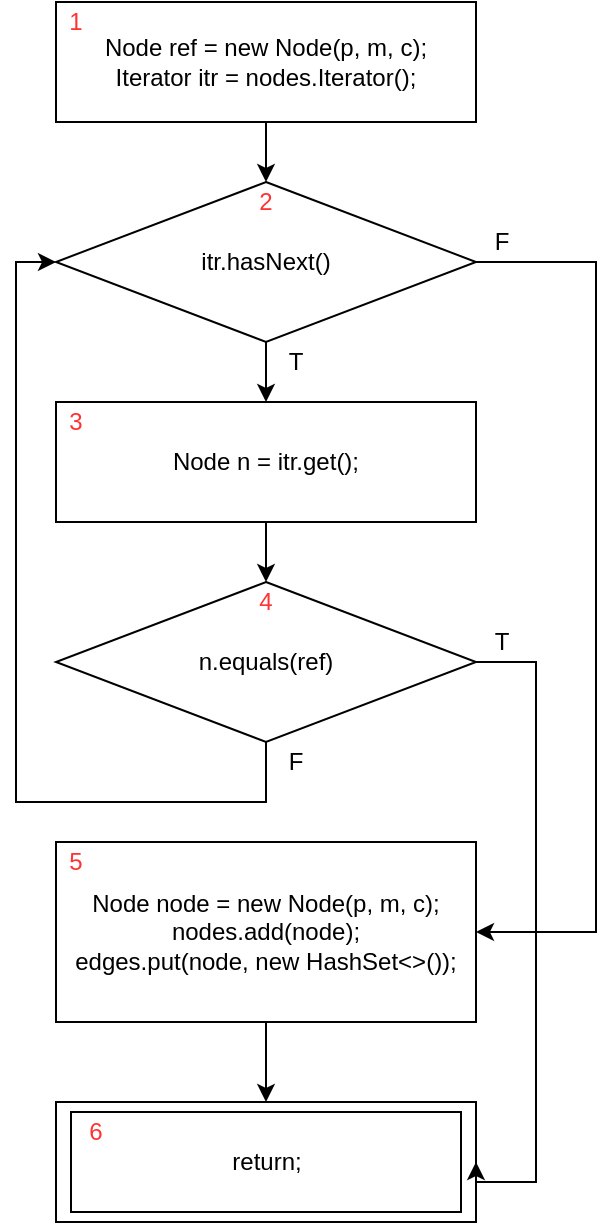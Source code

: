 <mxfile version="13.6.2" type="device" pages="6"><diagram id="PAaWb2a_gqtUkQ89puaP" name="addNode"><mxGraphModel dx="946" dy="680" grid="1" gridSize="10" guides="1" tooltips="1" connect="1" arrows="1" fold="1" page="1" pageScale="1" pageWidth="850" pageHeight="1100" math="0" shadow="0"><root><mxCell id="0"/><mxCell id="1" parent="0"/><mxCell id="PNjFZDf6uzDuonjXlekS-2" value="" style="rounded=0;whiteSpace=wrap;html=1;" parent="1" vertex="1"><mxGeometry x="240" y="590" width="210" height="60" as="geometry"/></mxCell><mxCell id="PNjFZDf6uzDuonjXlekS-3" value="return;" style="rounded=0;whiteSpace=wrap;html=1;" parent="1" vertex="1"><mxGeometry x="247.5" y="595" width="195" height="50" as="geometry"/></mxCell><mxCell id="pQJwFGISEdjW1-8TWpPo-1" style="edgeStyle=orthogonalEdgeStyle;rounded=0;orthogonalLoop=1;jettySize=auto;html=1;entryX=0.5;entryY=0;entryDx=0;entryDy=0;" edge="1" parent="1" source="PNjFZDf6uzDuonjXlekS-4" target="PNjFZDf6uzDuonjXlekS-2"><mxGeometry relative="1" as="geometry"/></mxCell><mxCell id="PNjFZDf6uzDuonjXlekS-4" value="Node node = new Node(p, m, c);&lt;br&gt;nodes.add(node);&lt;br&gt;edges.put(node, new HashSet&amp;lt;&amp;gt;());" style="rounded=0;whiteSpace=wrap;html=1;" parent="1" vertex="1"><mxGeometry x="240" y="460" width="210" height="90" as="geometry"/></mxCell><mxCell id="q6oIVDEXhLa6tMVBMHt3-4" style="edgeStyle=orthogonalEdgeStyle;rounded=0;orthogonalLoop=1;jettySize=auto;html=1;" edge="1" parent="1" source="q6oIVDEXhLa6tMVBMHt3-1" target="q6oIVDEXhLa6tMVBMHt3-3"><mxGeometry relative="1" as="geometry"/></mxCell><mxCell id="q6oIVDEXhLa6tMVBMHt3-1" value="Node ref = new Node(p, m, c);&lt;br&gt;Iterator itr = nodes.Iterator();" style="rounded=0;whiteSpace=wrap;html=1;" vertex="1" parent="1"><mxGeometry x="240" y="40" width="210" height="60" as="geometry"/></mxCell><mxCell id="q6oIVDEXhLa6tMVBMHt3-7" style="edgeStyle=orthogonalEdgeStyle;rounded=0;orthogonalLoop=1;jettySize=auto;html=1;entryX=0.5;entryY=0;entryDx=0;entryDy=0;" edge="1" parent="1" source="q6oIVDEXhLa6tMVBMHt3-2" target="q6oIVDEXhLa6tMVBMHt3-6"><mxGeometry relative="1" as="geometry"/></mxCell><mxCell id="q6oIVDEXhLa6tMVBMHt3-2" value="Node n = itr.get();" style="rounded=0;whiteSpace=wrap;html=1;" vertex="1" parent="1"><mxGeometry x="240" y="240" width="210" height="60" as="geometry"/></mxCell><mxCell id="q6oIVDEXhLa6tMVBMHt3-5" style="edgeStyle=orthogonalEdgeStyle;rounded=0;orthogonalLoop=1;jettySize=auto;html=1;exitX=0.5;exitY=1;exitDx=0;exitDy=0;" edge="1" parent="1" source="q6oIVDEXhLa6tMVBMHt3-3" target="q6oIVDEXhLa6tMVBMHt3-2"><mxGeometry relative="1" as="geometry"/></mxCell><mxCell id="q6oIVDEXhLa6tMVBMHt3-14" style="edgeStyle=orthogonalEdgeStyle;rounded=0;orthogonalLoop=1;jettySize=auto;html=1;" edge="1" parent="1" source="q6oIVDEXhLa6tMVBMHt3-3" target="PNjFZDf6uzDuonjXlekS-4"><mxGeometry relative="1" as="geometry"><Array as="points"><mxPoint x="510" y="170"/><mxPoint x="510" y="505"/></Array></mxGeometry></mxCell><mxCell id="q6oIVDEXhLa6tMVBMHt3-3" value="&lt;font face=&quot;helvetica&quot;&gt;itr.hasNext()&lt;/font&gt;" style="rhombus;whiteSpace=wrap;html=1;" vertex="1" parent="1"><mxGeometry x="240" y="130" width="210" height="80" as="geometry"/></mxCell><mxCell id="q6oIVDEXhLa6tMVBMHt3-8" style="edgeStyle=orthogonalEdgeStyle;rounded=0;orthogonalLoop=1;jettySize=auto;html=1;entryX=1;entryY=0.5;entryDx=0;entryDy=0;" edge="1" parent="1" source="q6oIVDEXhLa6tMVBMHt3-6" target="PNjFZDf6uzDuonjXlekS-2"><mxGeometry relative="1" as="geometry"><Array as="points"><mxPoint x="480" y="370"/><mxPoint x="480" y="630"/><mxPoint x="450" y="630"/></Array></mxGeometry></mxCell><mxCell id="q6oIVDEXhLa6tMVBMHt3-10" style="edgeStyle=orthogonalEdgeStyle;rounded=0;orthogonalLoop=1;jettySize=auto;html=1;entryX=0;entryY=0.5;entryDx=0;entryDy=0;" edge="1" parent="1" source="q6oIVDEXhLa6tMVBMHt3-6" target="q6oIVDEXhLa6tMVBMHt3-3"><mxGeometry relative="1" as="geometry"><Array as="points"><mxPoint x="345" y="440"/><mxPoint x="220" y="440"/><mxPoint x="220" y="170"/></Array></mxGeometry></mxCell><mxCell id="q6oIVDEXhLa6tMVBMHt3-6" value="n.equals(ref)" style="rhombus;whiteSpace=wrap;html=1;" vertex="1" parent="1"><mxGeometry x="240" y="330" width="210" height="80" as="geometry"/></mxCell><mxCell id="q6oIVDEXhLa6tMVBMHt3-9" value="T" style="text;html=1;strokeColor=none;fillColor=none;align=center;verticalAlign=middle;whiteSpace=wrap;rounded=0;" vertex="1" parent="1"><mxGeometry x="442.5" y="350" width="40" height="20" as="geometry"/></mxCell><mxCell id="q6oIVDEXhLa6tMVBMHt3-11" value="F" style="text;html=1;strokeColor=none;fillColor=none;align=center;verticalAlign=middle;whiteSpace=wrap;rounded=0;" vertex="1" parent="1"><mxGeometry x="340" y="410" width="40" height="20" as="geometry"/></mxCell><mxCell id="q6oIVDEXhLa6tMVBMHt3-13" value="T" style="text;html=1;strokeColor=none;fillColor=none;align=center;verticalAlign=middle;whiteSpace=wrap;rounded=0;" vertex="1" parent="1"><mxGeometry x="340" y="210" width="40" height="20" as="geometry"/></mxCell><mxCell id="q6oIVDEXhLa6tMVBMHt3-15" value="F" style="text;html=1;strokeColor=none;fillColor=none;align=center;verticalAlign=middle;whiteSpace=wrap;rounded=0;" vertex="1" parent="1"><mxGeometry x="442.5" y="150" width="40" height="20" as="geometry"/></mxCell><mxCell id="q6oIVDEXhLa6tMVBMHt3-16" value="1" style="text;html=1;strokeColor=none;fillColor=none;align=center;verticalAlign=middle;whiteSpace=wrap;rounded=0;fontColor=#FF3333;" vertex="1" parent="1"><mxGeometry x="230" y="40" width="40" height="20" as="geometry"/></mxCell><mxCell id="q6oIVDEXhLa6tMVBMHt3-17" value="2" style="text;html=1;strokeColor=none;fillColor=none;align=center;verticalAlign=middle;whiteSpace=wrap;rounded=0;fontColor=#FF3333;" vertex="1" parent="1"><mxGeometry x="325" y="130" width="40" height="20" as="geometry"/></mxCell><mxCell id="q6oIVDEXhLa6tMVBMHt3-18" value="3" style="text;html=1;strokeColor=none;fillColor=none;align=center;verticalAlign=middle;whiteSpace=wrap;rounded=0;fontColor=#FF3333;" vertex="1" parent="1"><mxGeometry x="230" y="240" width="40" height="20" as="geometry"/></mxCell><mxCell id="q6oIVDEXhLa6tMVBMHt3-19" value="4" style="text;html=1;strokeColor=none;fillColor=none;align=center;verticalAlign=middle;whiteSpace=wrap;rounded=0;fontColor=#FF3333;" vertex="1" parent="1"><mxGeometry x="325" y="330" width="40" height="20" as="geometry"/></mxCell><mxCell id="q6oIVDEXhLa6tMVBMHt3-20" value="5" style="text;html=1;strokeColor=none;fillColor=none;align=center;verticalAlign=middle;whiteSpace=wrap;rounded=0;fontColor=#FF3333;" vertex="1" parent="1"><mxGeometry x="230" y="460" width="40" height="20" as="geometry"/></mxCell><mxCell id="q6oIVDEXhLa6tMVBMHt3-21" value="6" style="text;html=1;strokeColor=none;fillColor=none;align=center;verticalAlign=middle;whiteSpace=wrap;rounded=0;fontColor=#FF3333;" vertex="1" parent="1"><mxGeometry x="240" y="595" width="40" height="20" as="geometry"/></mxCell></root></mxGraphModel></diagram><diagram id="NH_DHOFLEyfeO9Tmwx4I" name="deleteNode"><mxGraphModel dx="946" dy="680" grid="1" gridSize="10" guides="1" tooltips="1" connect="1" arrows="1" fold="1" page="1" pageScale="1" pageWidth="1100" pageHeight="850" math="0" shadow="0"><root><mxCell id="K0GktYS8KjQYNrV-ZL2T-0"/><mxCell id="K0GktYS8KjQYNrV-ZL2T-1" parent="K0GktYS8KjQYNrV-ZL2T-0"/><mxCell id="i_GEgDg0Xyjz8Plmwoez-1" style="edgeStyle=orthogonalEdgeStyle;rounded=0;orthogonalLoop=1;jettySize=auto;html=1;exitX=0.5;exitY=1;exitDx=0;exitDy=0;" parent="K0GktYS8KjQYNrV-ZL2T-1" source="8JV6QXQo_wqGqpzoi5Gq-0" edge="1"><mxGeometry relative="1" as="geometry"><mxPoint x="260" y="140" as="targetPoint"/></mxGeometry></mxCell><mxCell id="8JV6QXQo_wqGqpzoi5Gq-0" value="&lt;span class=&quot;s1&quot; style=&quot;color: rgb(0 , 0 , 0) ; font-family: &amp;#34;helvetica&amp;#34; ; font-size: 12px ; font-style: normal ; font-weight: 400 ; letter-spacing: normal ; text-align: center ; text-indent: 0px ; text-transform: none ; word-spacing: 0px ; background-color: rgb(248 , 249 , 250)&quot;&gt;Node&lt;/span&gt;&lt;span class=&quot;s2&quot; style=&quot;color: rgb(0 , 0 , 0) ; font-family: &amp;#34;helvetica&amp;#34; ; font-size: 12px ; font-style: normal ; font-weight: 400 ; letter-spacing: normal ; text-align: center ; text-indent: 0px ; text-transform: none ; word-spacing: 0px ; background-color: rgb(248 , 249 , 250)&quot;&gt;&lt;span&gt;&amp;nbsp;&lt;/span&gt;&lt;/span&gt;&lt;span style=&quot;color: rgb(0 , 0 , 0) ; font-family: &amp;#34;helvetica&amp;#34; ; font-size: 12px ; font-style: normal ; font-weight: 400 ; letter-spacing: normal ; text-align: center ; text-indent: 0px ; text-transform: none ; word-spacing: 0px ; background-color: rgb(248 , 249 , 250) ; display: inline ; float: none&quot;&gt;toDelete&lt;/span&gt;&lt;span class=&quot;s2&quot; style=&quot;color: rgb(0 , 0 , 0) ; font-family: &amp;#34;helvetica&amp;#34; ; font-size: 12px ; font-style: normal ; font-weight: 400 ; letter-spacing: normal ; text-align: center ; text-indent: 0px ; text-transform: none ; word-spacing: 0px ; background-color: rgb(248 , 249 , 250)&quot;&gt;&lt;/span&gt;&lt;span class=&quot;s3&quot; style=&quot;color: rgb(0 , 0 , 0) ; font-family: &amp;#34;helvetica&amp;#34; ; font-size: 12px ; font-style: normal ; font-weight: 400 ; letter-spacing: normal ; text-align: center ; text-indent: 0px ; text-transform: none ; word-spacing: 0px ; background-color: rgb(248 , 249 , 250)&quot;&gt;=&lt;/span&gt;&lt;span class=&quot;s2&quot; style=&quot;color: rgb(0 , 0 , 0) ; font-family: &amp;#34;helvetica&amp;#34; ; font-size: 12px ; font-style: normal ; font-weight: 400 ; letter-spacing: normal ; text-align: center ; text-indent: 0px ; text-transform: none ; word-spacing: 0px ; background-color: rgb(248 , 249 , 250)&quot;&gt;&lt;span&gt;&amp;nbsp;null&lt;/span&gt;&lt;/span&gt;&lt;span class=&quot;s3&quot; style=&quot;color: rgb(0 , 0 , 0) ; font-family: &amp;#34;helvetica&amp;#34; ; font-size: 12px ; font-style: normal ; font-weight: 400 ; letter-spacing: normal ; text-align: center ; text-indent: 0px ; text-transform: none ; word-spacing: 0px ; background-color: rgb(248 , 249 , 250)&quot;&gt;;&lt;br&gt;Node ref = new Node(p, m, c);&lt;br&gt;Iterator itr = nodes.Iterator()&lt;br&gt;&lt;/span&gt;" style="rounded=0;whiteSpace=wrap;html=1;" parent="K0GktYS8KjQYNrV-ZL2T-1" vertex="1"><mxGeometry x="160" y="50" width="200" height="60" as="geometry"/></mxCell><mxCell id="8JV6QXQo_wqGqpzoi5Gq-2" value="return;" style="rounded=0;whiteSpace=wrap;html=1;" parent="K0GktYS8KjQYNrV-ZL2T-1" vertex="1"><mxGeometry x="160" y="1040" width="200" height="60" as="geometry"/></mxCell><mxCell id="i_GEgDg0Xyjz8Plmwoez-3" style="edgeStyle=orthogonalEdgeStyle;rounded=0;orthogonalLoop=1;jettySize=auto;html=1;entryX=0.5;entryY=0;entryDx=0;entryDy=0;" parent="K0GktYS8KjQYNrV-ZL2T-1" source="8JV6QXQo_wqGqpzoi5Gq-4" target="8JV6QXQo_wqGqpzoi5Gq-2" edge="1"><mxGeometry relative="1" as="geometry"/></mxCell><mxCell id="8JV6QXQo_wqGqpzoi5Gq-4" value="edges.remove(toDelete);&lt;br&gt;nodes.remove(toDelete);" style="rounded=0;whiteSpace=wrap;html=1;" parent="K0GktYS8KjQYNrV-ZL2T-1" vertex="1"><mxGeometry x="160" y="950" width="200" height="60" as="geometry"/></mxCell><mxCell id="i_GEgDg0Xyjz8Plmwoez-8" style="edgeStyle=orthogonalEdgeStyle;rounded=0;orthogonalLoop=1;jettySize=auto;html=1;exitX=0.5;exitY=1;exitDx=0;exitDy=0;entryX=0.5;entryY=0;entryDx=0;entryDy=0;" parent="K0GktYS8KjQYNrV-ZL2T-1" source="i_GEgDg0Xyjz8Plmwoez-4" target="i_GEgDg0Xyjz8Plmwoez-7" edge="1"><mxGeometry relative="1" as="geometry"/></mxCell><mxCell id="nCkYXFTaui_Fn98SfTwC-41" style="edgeStyle=orthogonalEdgeStyle;rounded=0;orthogonalLoop=1;jettySize=auto;html=1;entryX=0;entryY=0.5;entryDx=0;entryDy=0;fontColor=#000000;" edge="1" parent="K0GktYS8KjQYNrV-ZL2T-1" source="i_GEgDg0Xyjz8Plmwoez-4" target="8JV6QXQo_wqGqpzoi5Gq-4"><mxGeometry relative="1" as="geometry"><Array as="points"><mxPoint x="120" y="790"/><mxPoint x="120" y="980"/></Array></mxGeometry></mxCell><mxCell id="i_GEgDg0Xyjz8Plmwoez-4" value="itr.hasNext()" style="rhombus;whiteSpace=wrap;html=1;" parent="K0GktYS8KjQYNrV-ZL2T-1" vertex="1"><mxGeometry x="160" y="750" width="200" height="80" as="geometry"/></mxCell><mxCell id="i_GEgDg0Xyjz8Plmwoez-11" style="edgeStyle=orthogonalEdgeStyle;rounded=0;orthogonalLoop=1;jettySize=auto;html=1;exitX=0.5;exitY=1;exitDx=0;exitDy=0;entryX=0.5;entryY=0;entryDx=0;entryDy=0;" parent="K0GktYS8KjQYNrV-ZL2T-1" target="i_GEgDg0Xyjz8Plmwoez-4" edge="1"><mxGeometry relative="1" as="geometry"><mxPoint x="260" y="720" as="sourcePoint"/></mxGeometry></mxCell><mxCell id="i_GEgDg0Xyjz8Plmwoez-5" value="&lt;span style=&quot;color: rgb(0 , 0 , 0) ; font-family: &amp;#34;helvetica&amp;#34; ; font-size: 12px ; font-style: normal ; font-weight: 400 ; letter-spacing: normal ; text-align: center ; text-indent: 0px ; text-transform: none ; word-spacing: 0px ; background-color: rgb(248 , 249 , 250) ; display: inline ; float: none&quot;&gt;Iterator itr = edges.keySet().iterator()&lt;/span&gt;" style="rounded=0;whiteSpace=wrap;html=1;" parent="K0GktYS8KjQYNrV-ZL2T-1" vertex="1"><mxGeometry x="160" y="660" width="200" height="60" as="geometry"/></mxCell><mxCell id="nCkYXFTaui_Fn98SfTwC-50" style="edgeStyle=orthogonalEdgeStyle;rounded=0;orthogonalLoop=1;jettySize=auto;html=1;fontColor=#000000;entryX=1;entryY=0.5;entryDx=0;entryDy=0;" edge="1" parent="K0GktYS8KjQYNrV-ZL2T-1" source="i_GEgDg0Xyjz8Plmwoez-7" target="i_GEgDg0Xyjz8Plmwoez-4"><mxGeometry relative="1" as="geometry"><mxPoint x="380" y="790" as="targetPoint"/><Array as="points"><mxPoint x="380" y="890"/><mxPoint x="380" y="790"/></Array></mxGeometry></mxCell><mxCell id="i_GEgDg0Xyjz8Plmwoez-7" value="Node n = itr.next();&lt;br&gt;edges.get(n).remove(toDelete);" style="rounded=0;whiteSpace=wrap;html=1;" parent="K0GktYS8KjQYNrV-ZL2T-1" vertex="1"><mxGeometry x="160" y="860" width="200" height="60" as="geometry"/></mxCell><mxCell id="i_GEgDg0Xyjz8Plmwoez-22" value="F" style="text;html=1;strokeColor=none;fillColor=none;align=center;verticalAlign=middle;whiteSpace=wrap;rounded=0;" parent="K0GktYS8KjQYNrV-ZL2T-1" vertex="1"><mxGeometry x="260" y="390" width="40" height="20" as="geometry"/></mxCell><mxCell id="i_GEgDg0Xyjz8Plmwoez-23" value="T" style="text;html=1;strokeColor=none;fillColor=none;align=center;verticalAlign=middle;whiteSpace=wrap;rounded=0;" parent="K0GktYS8KjQYNrV-ZL2T-1" vertex="1"><mxGeometry x="260" y="830" width="40" height="20" as="geometry"/></mxCell><mxCell id="i_GEgDg0Xyjz8Plmwoez-24" value="F" style="text;html=1;strokeColor=none;fillColor=none;align=center;verticalAlign=middle;whiteSpace=wrap;rounded=0;" parent="K0GktYS8KjQYNrV-ZL2T-1" vertex="1"><mxGeometry x="120" y="770" width="40" height="20" as="geometry"/></mxCell><mxCell id="nCkYXFTaui_Fn98SfTwC-2" style="edgeStyle=orthogonalEdgeStyle;rounded=0;orthogonalLoop=1;jettySize=auto;html=1;entryX=0.5;entryY=0;entryDx=0;entryDy=0;" edge="1" parent="K0GktYS8KjQYNrV-ZL2T-1" source="nCkYXFTaui_Fn98SfTwC-3" target="nCkYXFTaui_Fn98SfTwC-7"><mxGeometry relative="1" as="geometry"/></mxCell><mxCell id="nCkYXFTaui_Fn98SfTwC-3" value="Node n = itr.get();" style="rounded=0;whiteSpace=wrap;html=1;" vertex="1" parent="K0GktYS8KjQYNrV-ZL2T-1"><mxGeometry x="160" y="250" width="200" height="60" as="geometry"/></mxCell><mxCell id="nCkYXFTaui_Fn98SfTwC-4" style="edgeStyle=orthogonalEdgeStyle;rounded=0;orthogonalLoop=1;jettySize=auto;html=1;exitX=0.5;exitY=1;exitDx=0;exitDy=0;" edge="1" parent="K0GktYS8KjQYNrV-ZL2T-1" source="nCkYXFTaui_Fn98SfTwC-5" target="nCkYXFTaui_Fn98SfTwC-3"><mxGeometry relative="1" as="geometry"/></mxCell><mxCell id="nCkYXFTaui_Fn98SfTwC-37" style="edgeStyle=orthogonalEdgeStyle;rounded=0;orthogonalLoop=1;jettySize=auto;html=1;fontColor=#000000;" edge="1" parent="K0GktYS8KjQYNrV-ZL2T-1" source="nCkYXFTaui_Fn98SfTwC-5"><mxGeometry relative="1" as="geometry"><mxPoint x="400" y="180" as="targetPoint"/></mxGeometry></mxCell><mxCell id="nCkYXFTaui_Fn98SfTwC-5" value="&lt;font face=&quot;helvetica&quot;&gt;itr.hasNext()&lt;/font&gt;" style="rhombus;whiteSpace=wrap;html=1;" vertex="1" parent="K0GktYS8KjQYNrV-ZL2T-1"><mxGeometry x="160" y="140" width="200" height="80" as="geometry"/></mxCell><mxCell id="nCkYXFTaui_Fn98SfTwC-6" style="edgeStyle=orthogonalEdgeStyle;rounded=0;orthogonalLoop=1;jettySize=auto;html=1;entryX=0;entryY=0.5;entryDx=0;entryDy=0;" edge="1" parent="K0GktYS8KjQYNrV-ZL2T-1" source="nCkYXFTaui_Fn98SfTwC-7" target="nCkYXFTaui_Fn98SfTwC-5"><mxGeometry relative="1" as="geometry"><Array as="points"><mxPoint x="120" y="380"/><mxPoint x="120" y="180"/></Array></mxGeometry></mxCell><mxCell id="nCkYXFTaui_Fn98SfTwC-19" style="edgeStyle=orthogonalEdgeStyle;rounded=0;orthogonalLoop=1;jettySize=auto;html=1;" edge="1" parent="K0GktYS8KjQYNrV-ZL2T-1" source="nCkYXFTaui_Fn98SfTwC-7" target="nCkYXFTaui_Fn98SfTwC-17"><mxGeometry relative="1" as="geometry"/></mxCell><mxCell id="nCkYXFTaui_Fn98SfTwC-9" value="F" style="text;html=1;strokeColor=none;fillColor=none;align=center;verticalAlign=middle;whiteSpace=wrap;rounded=0;" vertex="1" parent="K0GktYS8KjQYNrV-ZL2T-1"><mxGeometry x="120" y="360" width="40" height="20" as="geometry"/></mxCell><mxCell id="nCkYXFTaui_Fn98SfTwC-10" value="T" style="text;html=1;strokeColor=none;fillColor=none;align=center;verticalAlign=middle;whiteSpace=wrap;rounded=0;" vertex="1" parent="K0GktYS8KjQYNrV-ZL2T-1"><mxGeometry x="260" y="220" width="40" height="20" as="geometry"/></mxCell><mxCell id="nCkYXFTaui_Fn98SfTwC-11" value="F" style="text;html=1;strokeColor=none;fillColor=none;align=center;verticalAlign=middle;whiteSpace=wrap;rounded=0;" vertex="1" parent="K0GktYS8KjQYNrV-ZL2T-1"><mxGeometry x="360" y="150" width="40" height="20" as="geometry"/></mxCell><mxCell id="nCkYXFTaui_Fn98SfTwC-13" value="2" style="text;html=1;strokeColor=none;fillColor=none;align=center;verticalAlign=middle;whiteSpace=wrap;rounded=0;fontColor=#FF3333;" vertex="1" parent="K0GktYS8KjQYNrV-ZL2T-1"><mxGeometry x="240" y="140" width="40" height="20" as="geometry"/></mxCell><mxCell id="nCkYXFTaui_Fn98SfTwC-14" value="3" style="text;html=1;strokeColor=none;fillColor=none;align=center;verticalAlign=middle;whiteSpace=wrap;rounded=0;fontColor=#FF3333;" vertex="1" parent="K0GktYS8KjQYNrV-ZL2T-1"><mxGeometry x="150" y="250" width="40" height="20" as="geometry"/></mxCell><mxCell id="nCkYXFTaui_Fn98SfTwC-15" value="4" style="text;html=1;strokeColor=none;fillColor=none;align=center;verticalAlign=middle;whiteSpace=wrap;rounded=0;fontColor=#FF3333;" vertex="1" parent="K0GktYS8KjQYNrV-ZL2T-1"><mxGeometry x="240" y="340" width="40" height="20" as="geometry"/></mxCell><mxCell id="nCkYXFTaui_Fn98SfTwC-25" style="edgeStyle=orthogonalEdgeStyle;rounded=0;orthogonalLoop=1;jettySize=auto;html=1;entryX=0;entryY=1;entryDx=0;entryDy=0;" edge="1" parent="K0GktYS8KjQYNrV-ZL2T-1" source="nCkYXFTaui_Fn98SfTwC-17" target="nCkYXFTaui_Fn98SfTwC-9"><mxGeometry relative="1" as="geometry"><Array as="points"><mxPoint x="120" y="480"/></Array></mxGeometry></mxCell><mxCell id="nCkYXFTaui_Fn98SfTwC-17" value="toDelete = n;" style="rounded=0;whiteSpace=wrap;html=1;" vertex="1" parent="K0GktYS8KjQYNrV-ZL2T-1"><mxGeometry x="160" y="450" width="200" height="60" as="geometry"/></mxCell><mxCell id="nCkYXFTaui_Fn98SfTwC-20" value="T" style="text;html=1;strokeColor=none;fillColor=none;align=center;verticalAlign=middle;whiteSpace=wrap;rounded=0;" vertex="1" parent="K0GktYS8KjQYNrV-ZL2T-1"><mxGeometry x="260" y="420" width="40" height="20" as="geometry"/></mxCell><mxCell id="nCkYXFTaui_Fn98SfTwC-26" value="1" style="text;html=1;strokeColor=none;fillColor=none;align=center;verticalAlign=middle;whiteSpace=wrap;rounded=0;fontColor=#FF6666;" vertex="1" parent="K0GktYS8KjQYNrV-ZL2T-1"><mxGeometry x="150" y="50" width="40" height="20" as="geometry"/></mxCell><mxCell id="nCkYXFTaui_Fn98SfTwC-28" value="5" style="text;html=1;strokeColor=none;fillColor=none;align=center;verticalAlign=middle;whiteSpace=wrap;rounded=0;fontColor=#FF3333;" vertex="1" parent="K0GktYS8KjQYNrV-ZL2T-1"><mxGeometry x="150" y="450" width="40" height="20" as="geometry"/></mxCell><mxCell id="nCkYXFTaui_Fn98SfTwC-47" style="edgeStyle=orthogonalEdgeStyle;rounded=0;orthogonalLoop=1;jettySize=auto;html=1;entryX=1;entryY=0.5;entryDx=0;entryDy=0;fontColor=#000000;" edge="1" parent="K0GktYS8KjQYNrV-ZL2T-1" source="nCkYXFTaui_Fn98SfTwC-31" target="8JV6QXQo_wqGqpzoi5Gq-2"><mxGeometry relative="1" as="geometry"><Array as="points"><mxPoint x="400" y="590"/><mxPoint x="400" y="1070"/></Array></mxGeometry></mxCell><mxCell id="nCkYXFTaui_Fn98SfTwC-31" value="toDelete = null" style="rhombus;whiteSpace=wrap;html=1;" vertex="1" parent="K0GktYS8KjQYNrV-ZL2T-1"><mxGeometry x="160" y="550" width="200" height="80" as="geometry"/></mxCell><mxCell id="nCkYXFTaui_Fn98SfTwC-7" value="n.equals(ref)" style="rhombus;whiteSpace=wrap;html=1;" vertex="1" parent="K0GktYS8KjQYNrV-ZL2T-1"><mxGeometry x="160" y="340" width="200" height="80" as="geometry"/></mxCell><mxCell id="nCkYXFTaui_Fn98SfTwC-36" value="" style="endArrow=none;html=1;fontColor=#000000;" edge="1" parent="K0GktYS8KjQYNrV-ZL2T-1"><mxGeometry width="50" height="50" relative="1" as="geometry"><mxPoint x="400" y="530" as="sourcePoint"/><mxPoint x="400" y="180" as="targetPoint"/></mxGeometry></mxCell><mxCell id="nCkYXFTaui_Fn98SfTwC-43" value="" style="endArrow=none;html=1;fontColor=#000000;" edge="1" parent="K0GktYS8KjQYNrV-ZL2T-1"><mxGeometry width="50" height="50" relative="1" as="geometry"><mxPoint x="400" y="530" as="sourcePoint"/><mxPoint x="260" y="530" as="targetPoint"/></mxGeometry></mxCell><mxCell id="nCkYXFTaui_Fn98SfTwC-44" value="" style="endArrow=classic;html=1;fontColor=#000000;" edge="1" parent="K0GktYS8KjQYNrV-ZL2T-1" target="nCkYXFTaui_Fn98SfTwC-31"><mxGeometry width="50" height="50" relative="1" as="geometry"><mxPoint x="260" y="530" as="sourcePoint"/><mxPoint x="400" y="440" as="targetPoint"/></mxGeometry></mxCell><mxCell id="nCkYXFTaui_Fn98SfTwC-45" value="" style="endArrow=classic;html=1;fontColor=#000000;exitX=0.5;exitY=1;exitDx=0;exitDy=0;" edge="1" parent="K0GktYS8KjQYNrV-ZL2T-1" source="nCkYXFTaui_Fn98SfTwC-31" target="i_GEgDg0Xyjz8Plmwoez-5"><mxGeometry width="50" height="50" relative="1" as="geometry"><mxPoint x="350" y="740" as="sourcePoint"/><mxPoint x="400" y="690" as="targetPoint"/></mxGeometry></mxCell><mxCell id="nCkYXFTaui_Fn98SfTwC-46" value="F" style="text;html=1;strokeColor=none;fillColor=none;align=center;verticalAlign=middle;whiteSpace=wrap;rounded=0;fontColor=#000000;" vertex="1" parent="K0GktYS8KjQYNrV-ZL2T-1"><mxGeometry x="260" y="630" width="40" height="20" as="geometry"/></mxCell><mxCell id="nCkYXFTaui_Fn98SfTwC-48" value="T" style="text;html=1;strokeColor=none;fillColor=none;align=center;verticalAlign=middle;whiteSpace=wrap;rounded=0;fontColor=#000000;" vertex="1" parent="K0GktYS8KjQYNrV-ZL2T-1"><mxGeometry x="360" y="570" width="40" height="20" as="geometry"/></mxCell><mxCell id="jAJEk0DHQqozYby9QAXS-0" value="&lt;font color=&quot;#000000&quot;&gt;return;&lt;/font&gt;" style="rounded=0;whiteSpace=wrap;html=1;fontColor=#FF3333;" vertex="1" parent="K0GktYS8KjQYNrV-ZL2T-1"><mxGeometry x="170" y="1045" width="180" height="50" as="geometry"/></mxCell><mxCell id="jAJEk0DHQqozYby9QAXS-1" value="4" style="text;html=1;strokeColor=none;fillColor=none;align=center;verticalAlign=middle;whiteSpace=wrap;rounded=0;fontColor=#FF3333;" vertex="1" parent="K0GktYS8KjQYNrV-ZL2T-1"><mxGeometry x="240" y="340" width="40" height="20" as="geometry"/></mxCell><mxCell id="jAJEk0DHQqozYby9QAXS-2" value="6" style="text;html=1;strokeColor=none;fillColor=none;align=center;verticalAlign=middle;whiteSpace=wrap;rounded=0;fontColor=#FF3333;" vertex="1" parent="K0GktYS8KjQYNrV-ZL2T-1"><mxGeometry x="240" y="560" width="40" height="20" as="geometry"/></mxCell><mxCell id="jAJEk0DHQqozYby9QAXS-3" value="7" style="text;html=1;strokeColor=none;fillColor=none;align=center;verticalAlign=middle;whiteSpace=wrap;rounded=0;fontColor=#FF3333;" vertex="1" parent="K0GktYS8KjQYNrV-ZL2T-1"><mxGeometry x="150" y="660" width="40" height="20" as="geometry"/></mxCell><mxCell id="jAJEk0DHQqozYby9QAXS-4" value="8" style="text;html=1;strokeColor=none;fillColor=none;align=center;verticalAlign=middle;whiteSpace=wrap;rounded=0;fontColor=#FF3333;" vertex="1" parent="K0GktYS8KjQYNrV-ZL2T-1"><mxGeometry x="240" y="750" width="40" height="20" as="geometry"/></mxCell><mxCell id="jAJEk0DHQqozYby9QAXS-5" value="9" style="text;html=1;strokeColor=none;fillColor=none;align=center;verticalAlign=middle;whiteSpace=wrap;rounded=0;fontColor=#FF3333;" vertex="1" parent="K0GktYS8KjQYNrV-ZL2T-1"><mxGeometry x="150" y="860" width="40" height="20" as="geometry"/></mxCell><mxCell id="jAJEk0DHQqozYby9QAXS-8" value="10" style="text;html=1;strokeColor=none;fillColor=none;align=center;verticalAlign=middle;whiteSpace=wrap;rounded=0;fontColor=#FF3333;" vertex="1" parent="K0GktYS8KjQYNrV-ZL2T-1"><mxGeometry x="150" y="950" width="40" height="20" as="geometry"/></mxCell><mxCell id="jAJEk0DHQqozYby9QAXS-9" value="11" style="text;html=1;strokeColor=none;fillColor=none;align=center;verticalAlign=middle;whiteSpace=wrap;rounded=0;fontColor=#FF3333;" vertex="1" parent="K0GktYS8KjQYNrV-ZL2T-1"><mxGeometry x="160" y="1045" width="40" height="20" as="geometry"/></mxCell></root></mxGraphModel></diagram><diagram id="P-8jTUNPGuhwVsvMtaPa" name="q3"><mxGraphModel dx="946" dy="680" grid="1" gridSize="10" guides="1" tooltips="1" connect="1" arrows="1" fold="1" page="1" pageScale="1" pageWidth="850" pageHeight="1100" math="0" shadow="0"><root><mxCell id="KR9xGvIKA8TSP4BTDRrv-0"/><mxCell id="KR9xGvIKA8TSP4BTDRrv-1" parent="KR9xGvIKA8TSP4BTDRrv-0"/><mxCell id="KR9xGvIKA8TSP4BTDRrv-2" style="edgeStyle=orthogonalEdgeStyle;rounded=0;orthogonalLoop=1;jettySize=auto;html=1;exitX=0.5;exitY=1;exitDx=0;exitDy=0;entryX=0.5;entryY=0;entryDx=0;entryDy=0;" parent="KR9xGvIKA8TSP4BTDRrv-1" source="KR9xGvIKA8TSP4BTDRrv-3" target="KR9xGvIKA8TSP4BTDRrv-6" edge="1"><mxGeometry relative="1" as="geometry"/></mxCell><mxCell id="KR9xGvIKA8TSP4BTDRrv-3" value="int n = arr.length;&lt;br&gt;int i = 0;" style="rounded=1;whiteSpace=wrap;html=1;fontSize=12;glass=0;strokeWidth=1;shadow=0;" parent="KR9xGvIKA8TSP4BTDRrv-1" vertex="1"><mxGeometry x="160" y="80" width="120" height="40" as="geometry"/></mxCell><mxCell id="KR9xGvIKA8TSP4BTDRrv-4" style="edgeStyle=orthogonalEdgeStyle;rounded=0;orthogonalLoop=1;jettySize=auto;html=1;entryX=0;entryY=0.5;entryDx=0;entryDy=0;" parent="KR9xGvIKA8TSP4BTDRrv-1" source="KR9xGvIKA8TSP4BTDRrv-6" target="KR9xGvIKA8TSP4BTDRrv-7" edge="1"><mxGeometry relative="1" as="geometry"/></mxCell><mxCell id="KR9xGvIKA8TSP4BTDRrv-5" style="edgeStyle=orthogonalEdgeStyle;rounded=0;orthogonalLoop=1;jettySize=auto;html=1;exitX=0.5;exitY=1;exitDx=0;exitDy=0;entryX=0.5;entryY=0;entryDx=0;entryDy=0;" parent="KR9xGvIKA8TSP4BTDRrv-1" source="KR9xGvIKA8TSP4BTDRrv-6" target="KR9xGvIKA8TSP4BTDRrv-9" edge="1"><mxGeometry relative="1" as="geometry"/></mxCell><mxCell id="KR9xGvIKA8TSP4BTDRrv-6" value="i &amp;lt; n - 1" style="rhombus;whiteSpace=wrap;html=1;shadow=0;fontFamily=Helvetica;fontSize=12;align=center;strokeWidth=1;spacing=6;spacingTop=-4;" parent="KR9xGvIKA8TSP4BTDRrv-1" vertex="1"><mxGeometry x="160" y="150" width="120" height="40" as="geometry"/></mxCell><mxCell id="KR9xGvIKA8TSP4BTDRrv-7" value="return" style="rounded=1;whiteSpace=wrap;html=1;fontSize=12;glass=0;strokeWidth=1;shadow=0;" parent="KR9xGvIKA8TSP4BTDRrv-1" vertex="1"><mxGeometry x="360" y="155" width="120" height="30" as="geometry"/></mxCell><mxCell id="KR9xGvIKA8TSP4BTDRrv-8" style="edgeStyle=orthogonalEdgeStyle;rounded=0;orthogonalLoop=1;jettySize=auto;html=1;exitX=0.5;exitY=1;exitDx=0;exitDy=0;" parent="KR9xGvIKA8TSP4BTDRrv-1" source="KR9xGvIKA8TSP4BTDRrv-9" edge="1"><mxGeometry relative="1" as="geometry"><mxPoint x="220.286" y="280" as="targetPoint"/></mxGeometry></mxCell><mxCell id="KR9xGvIKA8TSP4BTDRrv-9" value="int j = 0;" style="rounded=1;whiteSpace=wrap;html=1;" parent="KR9xGvIKA8TSP4BTDRrv-1" vertex="1"><mxGeometry x="160" y="220" width="120" height="30" as="geometry"/></mxCell><mxCell id="KR9xGvIKA8TSP4BTDRrv-10" style="edgeStyle=orthogonalEdgeStyle;rounded=0;orthogonalLoop=1;jettySize=auto;html=1;entryX=0;entryY=0.5;entryDx=0;entryDy=0;" parent="KR9xGvIKA8TSP4BTDRrv-1" source="KR9xGvIKA8TSP4BTDRrv-12" target="KR9xGvIKA8TSP4BTDRrv-15" edge="1"><mxGeometry relative="1" as="geometry"/></mxCell><mxCell id="KR9xGvIKA8TSP4BTDRrv-11" style="edgeStyle=orthogonalEdgeStyle;rounded=0;orthogonalLoop=1;jettySize=auto;html=1;exitX=0.5;exitY=1;exitDx=0;exitDy=0;" parent="KR9xGvIKA8TSP4BTDRrv-1" source="KR9xGvIKA8TSP4BTDRrv-12" edge="1"><mxGeometry relative="1" as="geometry"><mxPoint x="220" y="350" as="targetPoint"/></mxGeometry></mxCell><mxCell id="KR9xGvIKA8TSP4BTDRrv-12" value="j &amp;lt; n - i - 1" style="rhombus;whiteSpace=wrap;html=1;" parent="KR9xGvIKA8TSP4BTDRrv-1" vertex="1"><mxGeometry x="160" y="280" width="120" height="40" as="geometry"/></mxCell><mxCell id="KR9xGvIKA8TSP4BTDRrv-13" value="True" style="text;html=1;strokeColor=none;fillColor=none;align=center;verticalAlign=middle;whiteSpace=wrap;rounded=0;" parent="KR9xGvIKA8TSP4BTDRrv-1" vertex="1"><mxGeometry x="200" y="190" width="90" height="20" as="geometry"/></mxCell><mxCell id="KR9xGvIKA8TSP4BTDRrv-14" value="False" style="text;html=1;strokeColor=none;fillColor=none;align=center;verticalAlign=middle;whiteSpace=wrap;rounded=0;" parent="KR9xGvIKA8TSP4BTDRrv-1" vertex="1"><mxGeometry x="290" y="150" width="40" height="20" as="geometry"/></mxCell><mxCell id="KR9xGvIKA8TSP4BTDRrv-15" value="i++;" style="rounded=1;whiteSpace=wrap;html=1;" parent="KR9xGvIKA8TSP4BTDRrv-1" vertex="1"><mxGeometry x="360" y="285" width="120" height="30" as="geometry"/></mxCell><mxCell id="KR9xGvIKA8TSP4BTDRrv-16" value="False" style="text;html=1;strokeColor=none;fillColor=none;align=center;verticalAlign=middle;whiteSpace=wrap;rounded=0;" parent="KR9xGvIKA8TSP4BTDRrv-1" vertex="1"><mxGeometry x="290" y="280" width="40" height="20" as="geometry"/></mxCell><mxCell id="KR9xGvIKA8TSP4BTDRrv-17" style="edgeStyle=orthogonalEdgeStyle;rounded=0;orthogonalLoop=1;jettySize=auto;html=1;entryX=0.5;entryY=0;entryDx=0;entryDy=0;" parent="KR9xGvIKA8TSP4BTDRrv-1" source="KR9xGvIKA8TSP4BTDRrv-18" target="KR9xGvIKA8TSP4BTDRrv-20" edge="1"><mxGeometry relative="1" as="geometry"/></mxCell><mxCell id="KR9xGvIKA8TSP4BTDRrv-18" value="arr[j] &amp;gt; arr[j+1]" style="rhombus;whiteSpace=wrap;html=1;" parent="KR9xGvIKA8TSP4BTDRrv-1" vertex="1"><mxGeometry x="160" y="350" width="120" height="40" as="geometry"/></mxCell><mxCell id="KR9xGvIKA8TSP4BTDRrv-19" style="edgeStyle=orthogonalEdgeStyle;rounded=0;orthogonalLoop=1;jettySize=auto;html=1;exitX=0.5;exitY=1;exitDx=0;exitDy=0;" parent="KR9xGvIKA8TSP4BTDRrv-1" source="KR9xGvIKA8TSP4BTDRrv-20" target="KR9xGvIKA8TSP4BTDRrv-22" edge="1"><mxGeometry relative="1" as="geometry"/></mxCell><mxCell id="KR9xGvIKA8TSP4BTDRrv-20" value="int temp = arr[j];&lt;br&gt;arr[j] = arr[j+1];&lt;br&gt;arr[j+1] = temp;" style="rounded=1;whiteSpace=wrap;html=1;" parent="KR9xGvIKA8TSP4BTDRrv-1" vertex="1"><mxGeometry x="160" y="420" width="120" height="60" as="geometry"/></mxCell><mxCell id="KR9xGvIKA8TSP4BTDRrv-21" value="True" style="text;html=1;strokeColor=none;fillColor=none;align=center;verticalAlign=middle;whiteSpace=wrap;rounded=0;" parent="KR9xGvIKA8TSP4BTDRrv-1" vertex="1"><mxGeometry x="220" y="390" width="40" height="20" as="geometry"/></mxCell><mxCell id="KR9xGvIKA8TSP4BTDRrv-22" value="j++;" style="rounded=1;whiteSpace=wrap;html=1;" parent="KR9xGvIKA8TSP4BTDRrv-1" vertex="1"><mxGeometry x="160" y="520" width="120" height="40" as="geometry"/></mxCell><mxCell id="KR9xGvIKA8TSP4BTDRrv-23" value="" style="endArrow=none;html=1;entryX=1;entryY=0.5;entryDx=0;entryDy=0;" parent="KR9xGvIKA8TSP4BTDRrv-1" target="KR9xGvIKA8TSP4BTDRrv-18" edge="1"><mxGeometry width="50" height="50" relative="1" as="geometry"><mxPoint x="320" y="370" as="sourcePoint"/><mxPoint x="300" y="410" as="targetPoint"/></mxGeometry></mxCell><mxCell id="KR9xGvIKA8TSP4BTDRrv-24" value="" style="endArrow=none;html=1;" parent="KR9xGvIKA8TSP4BTDRrv-1" edge="1"><mxGeometry width="50" height="50" relative="1" as="geometry"><mxPoint x="320" y="540" as="sourcePoint"/><mxPoint x="320" y="370" as="targetPoint"/></mxGeometry></mxCell><mxCell id="KR9xGvIKA8TSP4BTDRrv-25" value="" style="endArrow=classic;html=1;entryX=1;entryY=0.5;entryDx=0;entryDy=0;" parent="KR9xGvIKA8TSP4BTDRrv-1" target="KR9xGvIKA8TSP4BTDRrv-22" edge="1"><mxGeometry width="50" height="50" relative="1" as="geometry"><mxPoint x="320" y="540" as="sourcePoint"/><mxPoint x="300" y="410" as="targetPoint"/></mxGeometry></mxCell><mxCell id="KR9xGvIKA8TSP4BTDRrv-26" value="False" style="text;html=1;strokeColor=none;fillColor=none;align=center;verticalAlign=middle;whiteSpace=wrap;rounded=0;" parent="KR9xGvIKA8TSP4BTDRrv-1" vertex="1"><mxGeometry x="320" y="450" width="40" height="20" as="geometry"/></mxCell><mxCell id="KR9xGvIKA8TSP4BTDRrv-27" value="" style="endArrow=none;html=1;entryX=0.5;entryY=1;entryDx=0;entryDy=0;" parent="KR9xGvIKA8TSP4BTDRrv-1" target="KR9xGvIKA8TSP4BTDRrv-15" edge="1"><mxGeometry width="50" height="50" relative="1" as="geometry"><mxPoint x="420" y="570" as="sourcePoint"/><mxPoint x="300" y="410" as="targetPoint"/></mxGeometry></mxCell><mxCell id="KR9xGvIKA8TSP4BTDRrv-28" value="" style="endArrow=none;html=1;exitX=0;exitY=0.5;exitDx=0;exitDy=0;" parent="KR9xGvIKA8TSP4BTDRrv-1" source="KR9xGvIKA8TSP4BTDRrv-22" edge="1"><mxGeometry width="50" height="50" relative="1" as="geometry"><mxPoint x="250" y="460" as="sourcePoint"/><mxPoint x="120" y="540" as="targetPoint"/></mxGeometry></mxCell><mxCell id="KR9xGvIKA8TSP4BTDRrv-29" value="" style="endArrow=none;html=1;" parent="KR9xGvIKA8TSP4BTDRrv-1" edge="1"><mxGeometry width="50" height="50" relative="1" as="geometry"><mxPoint x="120" y="540" as="sourcePoint"/><mxPoint x="120" y="300" as="targetPoint"/></mxGeometry></mxCell><mxCell id="KR9xGvIKA8TSP4BTDRrv-30" value="" style="endArrow=classic;html=1;entryX=0;entryY=0.5;entryDx=0;entryDy=0;" parent="KR9xGvIKA8TSP4BTDRrv-1" target="KR9xGvIKA8TSP4BTDRrv-12" edge="1"><mxGeometry width="50" height="50" relative="1" as="geometry"><mxPoint x="120" y="300" as="sourcePoint"/><mxPoint x="300" y="410" as="targetPoint"/></mxGeometry></mxCell><mxCell id="KR9xGvIKA8TSP4BTDRrv-31" value="" style="endArrow=none;html=1;" parent="KR9xGvIKA8TSP4BTDRrv-1" edge="1"><mxGeometry width="50" height="50" relative="1" as="geometry"><mxPoint x="420" y="570" as="sourcePoint"/><mxPoint x="80" y="570" as="targetPoint"/></mxGeometry></mxCell><mxCell id="KR9xGvIKA8TSP4BTDRrv-32" value="" style="endArrow=none;html=1;" parent="KR9xGvIKA8TSP4BTDRrv-1" edge="1"><mxGeometry width="50" height="50" relative="1" as="geometry"><mxPoint x="80" y="570" as="sourcePoint"/><mxPoint x="80" y="170" as="targetPoint"/></mxGeometry></mxCell><mxCell id="KR9xGvIKA8TSP4BTDRrv-33" value="" style="endArrow=classic;html=1;entryX=0;entryY=0.5;entryDx=0;entryDy=0;" parent="KR9xGvIKA8TSP4BTDRrv-1" target="KR9xGvIKA8TSP4BTDRrv-6" edge="1"><mxGeometry width="50" height="50" relative="1" as="geometry"><mxPoint x="80" y="170" as="sourcePoint"/><mxPoint x="300" y="220" as="targetPoint"/></mxGeometry></mxCell><mxCell id="KR9xGvIKA8TSP4BTDRrv-34" value="True" style="text;html=1;strokeColor=none;fillColor=none;align=center;verticalAlign=middle;whiteSpace=wrap;rounded=0;" parent="KR9xGvIKA8TSP4BTDRrv-1" vertex="1"><mxGeometry x="220" y="320" width="40" height="20" as="geometry"/></mxCell></root></mxGraphModel></diagram><diagram id="oyltYMpbIUAp-2gE7U7O" name="deleteEdge"><mxGraphModel dx="946" dy="680" grid="1" gridSize="10" guides="1" tooltips="1" connect="1" arrows="1" fold="1" page="1" pageScale="1" pageWidth="850" pageHeight="1100" math="0" shadow="0"><root><mxCell id="2MfW0CkCfAMFMrsAhvK4-0"/><mxCell id="2MfW0CkCfAMFMrsAhvK4-1" parent="2MfW0CkCfAMFMrsAhvK4-0"/><mxCell id="2MfW0CkCfAMFMrsAhvK4-6" style="edgeStyle=orthogonalEdgeStyle;rounded=0;orthogonalLoop=1;jettySize=auto;html=1;entryX=0.5;entryY=0;entryDx=0;entryDy=0;" parent="2MfW0CkCfAMFMrsAhvK4-1" target="2MfW0CkCfAMFMrsAhvK4-3" edge="1"><mxGeometry relative="1" as="geometry"><mxPoint x="390" y="840" as="sourcePoint"/></mxGeometry></mxCell><mxCell id="2MfW0CkCfAMFMrsAhvK4-8" style="edgeStyle=orthogonalEdgeStyle;rounded=0;orthogonalLoop=1;jettySize=auto;html=1;exitX=0.5;exitY=1;exitDx=0;exitDy=0;entryX=0.5;entryY=0;entryDx=0;entryDy=0;" parent="2MfW0CkCfAMFMrsAhvK4-1" source="2MfW0CkCfAMFMrsAhvK4-3" target="2MfW0CkCfAMFMrsAhvK4-4" edge="1"><mxGeometry relative="1" as="geometry"/></mxCell><mxCell id="KZzgju2Jc39Iv049PKtV-23" style="edgeStyle=orthogonalEdgeStyle;rounded=0;orthogonalLoop=1;jettySize=auto;html=1;entryX=1.005;entryY=0.367;entryDx=0;entryDy=0;entryPerimeter=0;fontColor=#000000;" edge="1" parent="2MfW0CkCfAMFMrsAhvK4-1" source="2MfW0CkCfAMFMrsAhvK4-3" target="2MfW0CkCfAMFMrsAhvK4-5"><mxGeometry relative="1" as="geometry"><Array as="points"><mxPoint x="520" y="900"/><mxPoint x="520" y="1102"/></Array></mxGeometry></mxCell><mxCell id="2MfW0CkCfAMFMrsAhvK4-3" value="if (n1 == null || b2 == null)" style="rhombus;whiteSpace=wrap;html=1;" parent="2MfW0CkCfAMFMrsAhvK4-1" vertex="1"><mxGeometry x="280" y="860" width="220" height="80" as="geometry"/></mxCell><mxCell id="2MfW0CkCfAMFMrsAhvK4-9" style="edgeStyle=orthogonalEdgeStyle;rounded=0;orthogonalLoop=1;jettySize=auto;html=1;exitX=0.5;exitY=1;exitDx=0;exitDy=0;" parent="2MfW0CkCfAMFMrsAhvK4-1" source="2MfW0CkCfAMFMrsAhvK4-4" target="2MfW0CkCfAMFMrsAhvK4-5" edge="1"><mxGeometry relative="1" as="geometry"/></mxCell><mxCell id="2MfW0CkCfAMFMrsAhvK4-4" value="edges.get(n1).remove(n2)" style="rounded=0;whiteSpace=wrap;html=1;" parent="2MfW0CkCfAMFMrsAhvK4-1" vertex="1"><mxGeometry x="280" y="980" width="220" height="60" as="geometry"/></mxCell><mxCell id="2MfW0CkCfAMFMrsAhvK4-5" value="return;" style="rounded=0;whiteSpace=wrap;html=1;" parent="2MfW0CkCfAMFMrsAhvK4-1" vertex="1"><mxGeometry x="280" y="1080" width="220" height="60" as="geometry"/></mxCell><mxCell id="2MfW0CkCfAMFMrsAhvK4-14" value="T" style="text;html=1;strokeColor=none;fillColor=none;align=center;verticalAlign=middle;whiteSpace=wrap;rounded=0;" parent="2MfW0CkCfAMFMrsAhvK4-1" vertex="1"><mxGeometry x="500" y="870" width="40" height="20" as="geometry"/></mxCell><mxCell id="2MfW0CkCfAMFMrsAhvK4-15" value="F" style="text;html=1;strokeColor=none;fillColor=none;align=center;verticalAlign=middle;whiteSpace=wrap;rounded=0;" parent="2MfW0CkCfAMFMrsAhvK4-1" vertex="1"><mxGeometry x="400" y="950" width="40" height="20" as="geometry"/></mxCell><mxCell id="KZzgju2Jc39Iv049PKtV-8" style="edgeStyle=orthogonalEdgeStyle;rounded=0;orthogonalLoop=1;jettySize=auto;html=1;entryX=0.5;entryY=0;entryDx=0;entryDy=0;fontColor=#000000;" edge="1" parent="2MfW0CkCfAMFMrsAhvK4-1" source="KZzgju2Jc39Iv049PKtV-0" target="KZzgju2Jc39Iv049PKtV-1"><mxGeometry relative="1" as="geometry"/></mxCell><mxCell id="KZzgju2Jc39Iv049PKtV-0" value="Node n1 = null;&lt;br&gt;Node n2 = null;&lt;br&gt;Node ref1 = new Node(p1, m1, c1);&lt;br&gt;Node ref2 = new Node(p2, m2, c2);&lt;br&gt;Iterator itr = nodes.Iterator();" style="rounded=0;whiteSpace=wrap;html=1;fontColor=#000000;" vertex="1" parent="2MfW0CkCfAMFMrsAhvK4-1"><mxGeometry x="280" y="60" width="220" height="90" as="geometry"/></mxCell><mxCell id="KZzgju2Jc39Iv049PKtV-9" style="edgeStyle=orthogonalEdgeStyle;rounded=0;orthogonalLoop=1;jettySize=auto;html=1;fontColor=#000000;" edge="1" parent="2MfW0CkCfAMFMrsAhvK4-1" source="KZzgju2Jc39Iv049PKtV-1" target="KZzgju2Jc39Iv049PKtV-3"><mxGeometry relative="1" as="geometry"/></mxCell><mxCell id="KZzgju2Jc39Iv049PKtV-21" style="edgeStyle=orthogonalEdgeStyle;rounded=0;orthogonalLoop=1;jettySize=auto;html=1;fontColor=#000000;" edge="1" parent="2MfW0CkCfAMFMrsAhvK4-1" source="KZzgju2Jc39Iv049PKtV-1"><mxGeometry relative="1" as="geometry"><mxPoint x="560" y="230" as="targetPoint"/></mxGeometry></mxCell><mxCell id="KZzgju2Jc39Iv049PKtV-1" value="itr.hasNext()" style="rhombus;whiteSpace=wrap;html=1;fontColor=#000000;" vertex="1" parent="2MfW0CkCfAMFMrsAhvK4-1"><mxGeometry x="280" y="190" width="220" height="80" as="geometry"/></mxCell><mxCell id="KZzgju2Jc39Iv049PKtV-10" style="edgeStyle=orthogonalEdgeStyle;rounded=0;orthogonalLoop=1;jettySize=auto;html=1;entryX=0.5;entryY=0;entryDx=0;entryDy=0;fontColor=#000000;" edge="1" parent="2MfW0CkCfAMFMrsAhvK4-1" source="KZzgju2Jc39Iv049PKtV-3" target="KZzgju2Jc39Iv049PKtV-4"><mxGeometry relative="1" as="geometry"/></mxCell><mxCell id="KZzgju2Jc39Iv049PKtV-3" value="Node n = itr.next();" style="rounded=0;whiteSpace=wrap;html=1;fontColor=#000000;" vertex="1" parent="2MfW0CkCfAMFMrsAhvK4-1"><mxGeometry x="280" y="310" width="220" height="60" as="geometry"/></mxCell><mxCell id="KZzgju2Jc39Iv049PKtV-11" style="edgeStyle=orthogonalEdgeStyle;rounded=0;orthogonalLoop=1;jettySize=auto;html=1;fontColor=#000000;" edge="1" parent="2MfW0CkCfAMFMrsAhvK4-1" source="KZzgju2Jc39Iv049PKtV-4" target="KZzgju2Jc39Iv049PKtV-5"><mxGeometry relative="1" as="geometry"/></mxCell><mxCell id="KZzgju2Jc39Iv049PKtV-12" style="edgeStyle=orthogonalEdgeStyle;rounded=0;orthogonalLoop=1;jettySize=auto;html=1;fontColor=#000000;" edge="1" parent="2MfW0CkCfAMFMrsAhvK4-1" source="KZzgju2Jc39Iv049PKtV-4" target="KZzgju2Jc39Iv049PKtV-6"><mxGeometry relative="1" as="geometry"><Array as="points"><mxPoint x="540" y="440"/><mxPoint x="540" y="640"/></Array></mxGeometry></mxCell><mxCell id="KZzgju2Jc39Iv049PKtV-4" value="n.equals(ref1)" style="rhombus;whiteSpace=wrap;html=1;fontColor=#000000;" vertex="1" parent="2MfW0CkCfAMFMrsAhvK4-1"><mxGeometry x="280" y="400" width="220" height="80" as="geometry"/></mxCell><mxCell id="KZzgju2Jc39Iv049PKtV-19" style="edgeStyle=orthogonalEdgeStyle;rounded=0;orthogonalLoop=1;jettySize=auto;html=1;fontColor=#000000;" edge="1" parent="2MfW0CkCfAMFMrsAhvK4-1" source="KZzgju2Jc39Iv049PKtV-5"><mxGeometry relative="1" as="geometry"><mxPoint x="240" y="540" as="targetPoint"/></mxGeometry></mxCell><mxCell id="KZzgju2Jc39Iv049PKtV-5" value="n1 = n;" style="rounded=0;whiteSpace=wrap;html=1;fontColor=#000000;" vertex="1" parent="2MfW0CkCfAMFMrsAhvK4-1"><mxGeometry x="280" y="510" width="220" height="60" as="geometry"/></mxCell><mxCell id="KZzgju2Jc39Iv049PKtV-13" style="edgeStyle=orthogonalEdgeStyle;rounded=0;orthogonalLoop=1;jettySize=auto;html=1;exitX=0.5;exitY=1;exitDx=0;exitDy=0;fontColor=#000000;" edge="1" parent="2MfW0CkCfAMFMrsAhvK4-1" source="KZzgju2Jc39Iv049PKtV-6" target="KZzgju2Jc39Iv049PKtV-7"><mxGeometry relative="1" as="geometry"/></mxCell><mxCell id="KZzgju2Jc39Iv049PKtV-18" style="edgeStyle=orthogonalEdgeStyle;rounded=0;orthogonalLoop=1;jettySize=auto;html=1;fontColor=#000000;" edge="1" parent="2MfW0CkCfAMFMrsAhvK4-1" source="KZzgju2Jc39Iv049PKtV-6"><mxGeometry relative="1" as="geometry"><mxPoint x="240" y="640" as="targetPoint"/></mxGeometry></mxCell><mxCell id="KZzgju2Jc39Iv049PKtV-6" value="n.equals(ref2)" style="rhombus;whiteSpace=wrap;html=1;fontColor=#000000;" vertex="1" parent="2MfW0CkCfAMFMrsAhvK4-1"><mxGeometry x="280" y="600" width="220" height="80" as="geometry"/></mxCell><mxCell id="KZzgju2Jc39Iv049PKtV-16" style="edgeStyle=orthogonalEdgeStyle;rounded=0;orthogonalLoop=1;jettySize=auto;html=1;exitX=0.5;exitY=1;exitDx=0;exitDy=0;fontColor=#000000;" edge="1" parent="2MfW0CkCfAMFMrsAhvK4-1" source="KZzgju2Jc39Iv049PKtV-7"><mxGeometry relative="1" as="geometry"><mxPoint x="390" y="800" as="targetPoint"/></mxGeometry></mxCell><mxCell id="KZzgju2Jc39Iv049PKtV-7" value="n2 = n;" style="rounded=0;whiteSpace=wrap;html=1;fontColor=#000000;" vertex="1" parent="2MfW0CkCfAMFMrsAhvK4-1"><mxGeometry x="280" y="710" width="220" height="60" as="geometry"/></mxCell><mxCell id="KZzgju2Jc39Iv049PKtV-14" value="" style="endArrow=none;html=1;fontColor=#000000;" edge="1" parent="2MfW0CkCfAMFMrsAhvK4-1"><mxGeometry width="50" height="50" relative="1" as="geometry"><mxPoint x="240" y="800" as="sourcePoint"/><mxPoint x="240" y="230" as="targetPoint"/></mxGeometry></mxCell><mxCell id="KZzgju2Jc39Iv049PKtV-15" value="" style="endArrow=classic;html=1;fontColor=#000000;" edge="1" parent="2MfW0CkCfAMFMrsAhvK4-1" target="KZzgju2Jc39Iv049PKtV-1"><mxGeometry width="50" height="50" relative="1" as="geometry"><mxPoint x="240" y="230" as="sourcePoint"/><mxPoint x="450" y="430" as="targetPoint"/></mxGeometry></mxCell><mxCell id="KZzgju2Jc39Iv049PKtV-17" value="" style="endArrow=none;html=1;fontColor=#000000;" edge="1" parent="2MfW0CkCfAMFMrsAhvK4-1"><mxGeometry width="50" height="50" relative="1" as="geometry"><mxPoint x="240" y="800" as="sourcePoint"/><mxPoint x="390" y="800" as="targetPoint"/></mxGeometry></mxCell><mxCell id="KZzgju2Jc39Iv049PKtV-20" value="" style="endArrow=none;html=1;fontColor=#000000;" edge="1" parent="2MfW0CkCfAMFMrsAhvK4-1"><mxGeometry width="50" height="50" relative="1" as="geometry"><mxPoint x="560" y="840" as="sourcePoint"/><mxPoint x="560" y="230" as="targetPoint"/></mxGeometry></mxCell><mxCell id="KZzgju2Jc39Iv049PKtV-22" value="" style="endArrow=none;html=1;fontColor=#000000;" edge="1" parent="2MfW0CkCfAMFMrsAhvK4-1"><mxGeometry width="50" height="50" relative="1" as="geometry"><mxPoint x="390" y="840" as="sourcePoint"/><mxPoint x="560" y="840" as="targetPoint"/></mxGeometry></mxCell><mxCell id="J2PgcC2dA9zX6q-ST54i-0" value="1" style="text;html=1;strokeColor=none;fillColor=none;align=center;verticalAlign=middle;whiteSpace=wrap;rounded=0;fontColor=#FF3333;" vertex="1" parent="2MfW0CkCfAMFMrsAhvK4-1"><mxGeometry x="280" y="60" width="40" height="20" as="geometry"/></mxCell><mxCell id="J2PgcC2dA9zX6q-ST54i-1" value="2" style="text;html=1;strokeColor=none;fillColor=none;align=center;verticalAlign=middle;whiteSpace=wrap;rounded=0;fontColor=#FF3333;" vertex="1" parent="2MfW0CkCfAMFMrsAhvK4-1"><mxGeometry x="370" y="190" width="40" height="20" as="geometry"/></mxCell><mxCell id="J2PgcC2dA9zX6q-ST54i-2" value="3" style="text;html=1;strokeColor=none;fillColor=none;align=center;verticalAlign=middle;whiteSpace=wrap;rounded=0;fontColor=#FF3333;" vertex="1" parent="2MfW0CkCfAMFMrsAhvK4-1"><mxGeometry x="270" y="310" width="40" height="20" as="geometry"/></mxCell><mxCell id="J2PgcC2dA9zX6q-ST54i-3" value="4" style="text;html=1;strokeColor=none;fillColor=none;align=center;verticalAlign=middle;whiteSpace=wrap;rounded=0;fontColor=#FF3333;" vertex="1" parent="2MfW0CkCfAMFMrsAhvK4-1"><mxGeometry x="370" y="400" width="40" height="20" as="geometry"/></mxCell><mxCell id="J2PgcC2dA9zX6q-ST54i-4" value="5" style="text;html=1;strokeColor=none;fillColor=none;align=center;verticalAlign=middle;whiteSpace=wrap;rounded=0;fontColor=#FF3333;" vertex="1" parent="2MfW0CkCfAMFMrsAhvK4-1"><mxGeometry x="270" y="510" width="40" height="20" as="geometry"/></mxCell><mxCell id="J2PgcC2dA9zX6q-ST54i-5" value="6" style="text;html=1;strokeColor=none;fillColor=none;align=center;verticalAlign=middle;whiteSpace=wrap;rounded=0;fontColor=#FF3333;" vertex="1" parent="2MfW0CkCfAMFMrsAhvK4-1"><mxGeometry x="370" y="600" width="40" height="20" as="geometry"/></mxCell><mxCell id="J2PgcC2dA9zX6q-ST54i-6" value="7" style="text;html=1;strokeColor=none;fillColor=none;align=center;verticalAlign=middle;whiteSpace=wrap;rounded=0;fontColor=#FF3333;" vertex="1" parent="2MfW0CkCfAMFMrsAhvK4-1"><mxGeometry x="270" y="710" width="40" height="20" as="geometry"/></mxCell><mxCell id="J2PgcC2dA9zX6q-ST54i-7" value="8" style="text;html=1;strokeColor=none;fillColor=none;align=center;verticalAlign=middle;whiteSpace=wrap;rounded=0;fontColor=#FF3333;" vertex="1" parent="2MfW0CkCfAMFMrsAhvK4-1"><mxGeometry x="370" y="860" width="40" height="20" as="geometry"/></mxCell><mxCell id="J2PgcC2dA9zX6q-ST54i-8" value="9" style="text;html=1;strokeColor=none;fillColor=none;align=center;verticalAlign=middle;whiteSpace=wrap;rounded=0;fontColor=#FF3333;" vertex="1" parent="2MfW0CkCfAMFMrsAhvK4-1"><mxGeometry x="270" y="980" width="40" height="20" as="geometry"/></mxCell><mxCell id="J2PgcC2dA9zX6q-ST54i-9" value="10" style="text;html=1;strokeColor=none;fillColor=none;align=center;verticalAlign=middle;whiteSpace=wrap;rounded=0;fontColor=#FF3333;" vertex="1" parent="2MfW0CkCfAMFMrsAhvK4-1"><mxGeometry x="270" y="1080" width="40" height="20" as="geometry"/></mxCell></root></mxGraphModel></diagram><diagram id="MHFYRbuwpd3aivnjUeHw" name="isReachable"><mxGraphModel dx="946" dy="680" grid="1" gridSize="10" guides="1" tooltips="1" connect="1" arrows="1" fold="1" page="1" pageScale="1" pageWidth="1100" pageHeight="850" math="0" shadow="0"><root><mxCell id="IQl57tZj_Kp_tQu3M6Ac-0"/><mxCell id="IQl57tZj_Kp_tQu3M6Ac-1" parent="IQl57tZj_Kp_tQu3M6Ac-0"/><mxCell id="zxpZUuYNoDAx9H-twDY9-27" style="edgeStyle=orthogonalEdgeStyle;rounded=0;orthogonalLoop=1;jettySize=auto;html=1;exitX=0.5;exitY=1;exitDx=0;exitDy=0;entryX=0.5;entryY=0;entryDx=0;entryDy=0;fontColor=#FF3333;" edge="1" parent="IQl57tZj_Kp_tQu3M6Ac-1" source="IQl57tZj_Kp_tQu3M6Ac-2" target="zxpZUuYNoDAx9H-twDY9-21"><mxGeometry relative="1" as="geometry"/></mxCell><mxCell id="IQl57tZj_Kp_tQu3M6Ac-2" value="Node start = null;&lt;br&gt;Node end = null;&lt;br&gt;Node ref1 = new Node(p1, m1, c1);&lt;br&gt;Node ref2 = new Node(p2, m2, c2);&lt;br&gt;Iterator itr = nodes.Iterator();" style="rounded=0;whiteSpace=wrap;html=1;" parent="IQl57tZj_Kp_tQu3M6Ac-1" vertex="1"><mxGeometry x="319.5" y="10" width="220" height="100" as="geometry"/></mxCell><mxCell id="IQl57tZj_Kp_tQu3M6Ac-8" style="edgeStyle=orthogonalEdgeStyle;rounded=0;orthogonalLoop=1;jettySize=auto;html=1;exitX=0.5;exitY=1;exitDx=0;exitDy=0;" parent="IQl57tZj_Kp_tQu3M6Ac-1" source="IQl57tZj_Kp_tQu3M6Ac-3" target="IQl57tZj_Kp_tQu3M6Ac-7" edge="1"><mxGeometry relative="1" as="geometry"/></mxCell><mxCell id="IQl57tZj_Kp_tQu3M6Ac-3" value="&lt;br&gt;Set&amp;lt;Node&amp;gt; visited = new HashSet&amp;lt;&amp;gt;();&lt;br&gt;Stack&amp;lt;Node&amp;gt; st = new Stack&amp;lt;&amp;gt;();&lt;br&gt;st.push(start);" style="rounded=0;whiteSpace=wrap;html=1;" parent="IQl57tZj_Kp_tQu3M6Ac-1" vertex="1"><mxGeometry x="320" y="940" width="220" height="60" as="geometry"/></mxCell><mxCell id="IQl57tZj_Kp_tQu3M6Ac-6" style="edgeStyle=orthogonalEdgeStyle;rounded=0;orthogonalLoop=1;jettySize=auto;html=1;exitX=0.5;exitY=1;exitDx=0;exitDy=0;entryX=0.5;entryY=0;entryDx=0;entryDy=0;" parent="IQl57tZj_Kp_tQu3M6Ac-1" source="IQl57tZj_Kp_tQu3M6Ac-4" target="IQl57tZj_Kp_tQu3M6Ac-3" edge="1"><mxGeometry relative="1" as="geometry"/></mxCell><mxCell id="IQl57tZj_Kp_tQu3M6Ac-10" style="edgeStyle=orthogonalEdgeStyle;rounded=0;orthogonalLoop=1;jettySize=auto;html=1;entryX=1;entryY=0.5;entryDx=0;entryDy=0;" parent="IQl57tZj_Kp_tQu3M6Ac-1" source="IQl57tZj_Kp_tQu3M6Ac-4" target="IQl57tZj_Kp_tQu3M6Ac-9" edge="1"><mxGeometry relative="1" as="geometry"><Array as="points"><mxPoint x="640" y="870"/><mxPoint x="640" y="1850"/><mxPoint x="540" y="1850"/></Array></mxGeometry></mxCell><mxCell id="IQl57tZj_Kp_tQu3M6Ac-4" value="if (start == null || end == null)" style="rhombus;whiteSpace=wrap;html=1;" parent="IQl57tZj_Kp_tQu3M6Ac-1" vertex="1"><mxGeometry x="320" y="830" width="220" height="80" as="geometry"/></mxCell><mxCell id="IQl57tZj_Kp_tQu3M6Ac-17" style="edgeStyle=orthogonalEdgeStyle;rounded=0;orthogonalLoop=1;jettySize=auto;html=1;exitX=0.5;exitY=1;exitDx=0;exitDy=0;entryX=0.5;entryY=0;entryDx=0;entryDy=0;" parent="IQl57tZj_Kp_tQu3M6Ac-1" source="IQl57tZj_Kp_tQu3M6Ac-7" target="IQl57tZj_Kp_tQu3M6Ac-12" edge="1"><mxGeometry relative="1" as="geometry"/></mxCell><mxCell id="IQl57tZj_Kp_tQu3M6Ac-31" style="edgeStyle=orthogonalEdgeStyle;rounded=0;orthogonalLoop=1;jettySize=auto;html=1;" parent="IQl57tZj_Kp_tQu3M6Ac-1" source="IQl57tZj_Kp_tQu3M6Ac-7" edge="1"><mxGeometry relative="1" as="geometry"><mxPoint x="640" y="1070" as="targetPoint"/></mxGeometry></mxCell><mxCell id="IQl57tZj_Kp_tQu3M6Ac-7" value="!st.isEmpty()" style="rhombus;whiteSpace=wrap;html=1;" parent="IQl57tZj_Kp_tQu3M6Ac-1" vertex="1"><mxGeometry x="320" y="1030" width="220" height="80" as="geometry"/></mxCell><mxCell id="IQl57tZj_Kp_tQu3M6Ac-9" value="return false;" style="rounded=0;whiteSpace=wrap;html=1;" parent="IQl57tZj_Kp_tQu3M6Ac-1" vertex="1"><mxGeometry x="320" y="1810" width="220" height="60" as="geometry"/></mxCell><mxCell id="IQl57tZj_Kp_tQu3M6Ac-16" style="edgeStyle=orthogonalEdgeStyle;rounded=0;orthogonalLoop=1;jettySize=auto;html=1;exitX=0.5;exitY=1;exitDx=0;exitDy=0;entryX=0.5;entryY=0;entryDx=0;entryDy=0;" parent="IQl57tZj_Kp_tQu3M6Ac-1" source="IQl57tZj_Kp_tQu3M6Ac-12" target="IQl57tZj_Kp_tQu3M6Ac-13" edge="1"><mxGeometry relative="1" as="geometry"/></mxCell><mxCell id="IQl57tZj_Kp_tQu3M6Ac-12" value="Node curr = st.pop();&lt;br&gt;" style="rounded=0;whiteSpace=wrap;html=1;" parent="IQl57tZj_Kp_tQu3M6Ac-1" vertex="1"><mxGeometry x="320" y="1140" width="220" height="60" as="geometry"/></mxCell><mxCell id="IQl57tZj_Kp_tQu3M6Ac-15" style="edgeStyle=orthogonalEdgeStyle;rounded=0;orthogonalLoop=1;jettySize=auto;html=1;exitX=0;exitY=0.5;exitDx=0;exitDy=0;entryX=0;entryY=0.5;entryDx=0;entryDy=0;" parent="IQl57tZj_Kp_tQu3M6Ac-1" source="IQl57tZj_Kp_tQu3M6Ac-13" target="IQl57tZj_Kp_tQu3M6Ac-14" edge="1"><mxGeometry relative="1" as="geometry"><mxPoint x="240" y="1670" as="targetPoint"/><Array as="points"><mxPoint x="280" y="1260"/><mxPoint x="280" y="1930"/></Array></mxGeometry></mxCell><mxCell id="IQl57tZj_Kp_tQu3M6Ac-19" style="edgeStyle=orthogonalEdgeStyle;rounded=0;orthogonalLoop=1;jettySize=auto;html=1;entryX=0.5;entryY=0;entryDx=0;entryDy=0;" parent="IQl57tZj_Kp_tQu3M6Ac-1" source="IQl57tZj_Kp_tQu3M6Ac-13" target="IQl57tZj_Kp_tQu3M6Ac-18" edge="1"><mxGeometry relative="1" as="geometry"/></mxCell><mxCell id="IQl57tZj_Kp_tQu3M6Ac-13" value="if (curr.equals(end))" style="rhombus;whiteSpace=wrap;html=1;" parent="IQl57tZj_Kp_tQu3M6Ac-1" vertex="1"><mxGeometry x="320" y="1220" width="220" height="80" as="geometry"/></mxCell><mxCell id="IQl57tZj_Kp_tQu3M6Ac-14" value="return true;" style="rounded=0;whiteSpace=wrap;html=1;" parent="IQl57tZj_Kp_tQu3M6Ac-1" vertex="1"><mxGeometry x="320" y="1900" width="220" height="60" as="geometry"/></mxCell><mxCell id="IQl57tZj_Kp_tQu3M6Ac-21" style="edgeStyle=orthogonalEdgeStyle;rounded=0;orthogonalLoop=1;jettySize=auto;html=1;exitX=0.5;exitY=1;exitDx=0;exitDy=0;entryX=0.5;entryY=0;entryDx=0;entryDy=0;" parent="IQl57tZj_Kp_tQu3M6Ac-1" source="IQl57tZj_Kp_tQu3M6Ac-18" target="IQl57tZj_Kp_tQu3M6Ac-20" edge="1"><mxGeometry relative="1" as="geometry"/></mxCell><mxCell id="IQl57tZj_Kp_tQu3M6Ac-18" value="visited.add(curr);&lt;br&gt;Iterator itr = edges.get(curr).Iterator();" style="rounded=0;whiteSpace=wrap;html=1;" parent="IQl57tZj_Kp_tQu3M6Ac-1" vertex="1"><mxGeometry x="320" y="1330" width="220" height="60" as="geometry"/></mxCell><mxCell id="IQl57tZj_Kp_tQu3M6Ac-29" style="edgeStyle=orthogonalEdgeStyle;rounded=0;orthogonalLoop=1;jettySize=auto;html=1;entryX=0.5;entryY=0;entryDx=0;entryDy=0;" parent="IQl57tZj_Kp_tQu3M6Ac-1" source="IQl57tZj_Kp_tQu3M6Ac-20" target="IQl57tZj_Kp_tQu3M6Ac-26" edge="1"><mxGeometry relative="1" as="geometry"/></mxCell><mxCell id="IQl57tZj_Kp_tQu3M6Ac-51" style="edgeStyle=orthogonalEdgeStyle;rounded=0;orthogonalLoop=1;jettySize=auto;html=1;entryX=0;entryY=0.5;entryDx=0;entryDy=0;" parent="IQl57tZj_Kp_tQu3M6Ac-1" source="IQl57tZj_Kp_tQu3M6Ac-20" target="IQl57tZj_Kp_tQu3M6Ac-7" edge="1"><mxGeometry relative="1" as="geometry"><Array as="points"><mxPoint x="430" y="1460"/><mxPoint x="230" y="1460"/><mxPoint x="230" y="1070"/></Array></mxGeometry></mxCell><mxCell id="IQl57tZj_Kp_tQu3M6Ac-20" value="itr.hasNext()" style="rhombus;whiteSpace=wrap;html=1;" parent="IQl57tZj_Kp_tQu3M6Ac-1" vertex="1"><mxGeometry x="320" y="1420" width="220" height="80" as="geometry"/></mxCell><mxCell id="IQl57tZj_Kp_tQu3M6Ac-33" style="edgeStyle=orthogonalEdgeStyle;rounded=0;orthogonalLoop=1;jettySize=auto;html=1;entryX=0.5;entryY=0;entryDx=0;entryDy=0;" parent="IQl57tZj_Kp_tQu3M6Ac-1" source="IQl57tZj_Kp_tQu3M6Ac-26" target="IQl57tZj_Kp_tQu3M6Ac-30" edge="1"><mxGeometry relative="1" as="geometry"/></mxCell><mxCell id="IQl57tZj_Kp_tQu3M6Ac-26" value="Node n = itr.next();" style="rounded=0;whiteSpace=wrap;html=1;" parent="IQl57tZj_Kp_tQu3M6Ac-1" vertex="1"><mxGeometry x="320" y="1530" width="220" height="60" as="geometry"/></mxCell><mxCell id="IQl57tZj_Kp_tQu3M6Ac-35" style="edgeStyle=orthogonalEdgeStyle;rounded=0;orthogonalLoop=1;jettySize=auto;html=1;entryX=0.5;entryY=0;entryDx=0;entryDy=0;" parent="IQl57tZj_Kp_tQu3M6Ac-1" source="IQl57tZj_Kp_tQu3M6Ac-30" target="IQl57tZj_Kp_tQu3M6Ac-34" edge="1"><mxGeometry relative="1" as="geometry"/></mxCell><mxCell id="IQl57tZj_Kp_tQu3M6Ac-45" style="edgeStyle=orthogonalEdgeStyle;rounded=0;orthogonalLoop=1;jettySize=auto;html=1;" parent="IQl57tZj_Kp_tQu3M6Ac-1" source="IQl57tZj_Kp_tQu3M6Ac-30" edge="1"><mxGeometry relative="1" as="geometry"><mxPoint x="580" y="1650" as="targetPoint"/></mxGeometry></mxCell><mxCell id="IQl57tZj_Kp_tQu3M6Ac-30" value="!visited.contains(n)" style="rhombus;whiteSpace=wrap;html=1;" parent="IQl57tZj_Kp_tQu3M6Ac-1" vertex="1"><mxGeometry x="320" y="1610" width="220" height="80" as="geometry"/></mxCell><mxCell id="IQl57tZj_Kp_tQu3M6Ac-36" style="edgeStyle=orthogonalEdgeStyle;rounded=0;orthogonalLoop=1;jettySize=auto;html=1;entryX=1;entryY=0.5;entryDx=0;entryDy=0;" parent="IQl57tZj_Kp_tQu3M6Ac-1" source="IQl57tZj_Kp_tQu3M6Ac-34" target="IQl57tZj_Kp_tQu3M6Ac-20" edge="1"><mxGeometry relative="1" as="geometry"><mxPoint x="570" y="1480" as="targetPoint"/><Array as="points"><mxPoint x="430" y="1740"/><mxPoint x="580" y="1740"/><mxPoint x="580" y="1460"/></Array></mxGeometry></mxCell><mxCell id="IQl57tZj_Kp_tQu3M6Ac-34" value="st.push(n);" style="rounded=0;whiteSpace=wrap;html=1;" parent="IQl57tZj_Kp_tQu3M6Ac-1" vertex="1"><mxGeometry x="320" y="1720" width="220" height="60" as="geometry"/></mxCell><mxCell id="IQl57tZj_Kp_tQu3M6Ac-38" value="T" style="text;html=1;strokeColor=none;fillColor=none;align=center;verticalAlign=middle;whiteSpace=wrap;rounded=0;" parent="IQl57tZj_Kp_tQu3M6Ac-1" vertex="1"><mxGeometry x="430" y="1500" width="40" height="20" as="geometry"/></mxCell><mxCell id="IQl57tZj_Kp_tQu3M6Ac-40" value="T" style="text;html=1;strokeColor=none;fillColor=none;align=center;verticalAlign=middle;whiteSpace=wrap;rounded=0;" parent="IQl57tZj_Kp_tQu3M6Ac-1" vertex="1"><mxGeometry x="440" y="1690" width="40" height="20" as="geometry"/></mxCell><mxCell id="IQl57tZj_Kp_tQu3M6Ac-44" value="F" style="text;html=1;strokeColor=none;fillColor=none;align=center;verticalAlign=middle;whiteSpace=wrap;rounded=0;" parent="IQl57tZj_Kp_tQu3M6Ac-1" vertex="1"><mxGeometry x="530" y="1630" width="40" height="20" as="geometry"/></mxCell><mxCell id="IQl57tZj_Kp_tQu3M6Ac-46" value="T" style="text;html=1;strokeColor=none;fillColor=none;align=center;verticalAlign=middle;whiteSpace=wrap;rounded=0;" parent="IQl57tZj_Kp_tQu3M6Ac-1" vertex="1"><mxGeometry x="550" y="1040" width="40" height="20" as="geometry"/></mxCell><mxCell id="IQl57tZj_Kp_tQu3M6Ac-47" value="F" style="text;html=1;strokeColor=none;fillColor=none;align=center;verticalAlign=middle;whiteSpace=wrap;rounded=0;" parent="IQl57tZj_Kp_tQu3M6Ac-1" vertex="1"><mxGeometry x="440" y="1110" width="40" height="20" as="geometry"/></mxCell><mxCell id="IQl57tZj_Kp_tQu3M6Ac-48" value="T" style="text;html=1;strokeColor=none;fillColor=none;align=center;verticalAlign=middle;whiteSpace=wrap;rounded=0;" parent="IQl57tZj_Kp_tQu3M6Ac-1" vertex="1"><mxGeometry x="280" y="1230" width="40" height="20" as="geometry"/></mxCell><mxCell id="IQl57tZj_Kp_tQu3M6Ac-49" value="F" style="text;html=1;strokeColor=none;fillColor=none;align=center;verticalAlign=middle;whiteSpace=wrap;rounded=0;" parent="IQl57tZj_Kp_tQu3M6Ac-1" vertex="1"><mxGeometry x="440" y="1300" width="40" height="20" as="geometry"/></mxCell><mxCell id="IQl57tZj_Kp_tQu3M6Ac-53" value="F" style="text;html=1;strokeColor=none;fillColor=none;align=center;verticalAlign=middle;whiteSpace=wrap;rounded=0;" parent="IQl57tZj_Kp_tQu3M6Ac-1" vertex="1"><mxGeometry x="290" y="1440" width="40" height="20" as="geometry"/></mxCell><mxCell id="IQl57tZj_Kp_tQu3M6Ac-54" value="1" style="text;html=1;strokeColor=none;fillColor=none;align=center;verticalAlign=middle;whiteSpace=wrap;rounded=0;fontColor=#FF3333;" parent="IQl57tZj_Kp_tQu3M6Ac-1" vertex="1"><mxGeometry x="319.5" y="10" width="40" height="20" as="geometry"/></mxCell><mxCell id="IQl57tZj_Kp_tQu3M6Ac-55" value="8" style="text;html=1;strokeColor=none;fillColor=none;align=center;verticalAlign=middle;whiteSpace=wrap;rounded=0;fontColor=#FF3333;" parent="IQl57tZj_Kp_tQu3M6Ac-1" vertex="1"><mxGeometry x="410" y="830" width="40" height="20" as="geometry"/></mxCell><mxCell id="IQl57tZj_Kp_tQu3M6Ac-56" value="9" style="text;html=1;strokeColor=none;fillColor=none;align=center;verticalAlign=middle;whiteSpace=wrap;rounded=0;fontColor=#FF3333;" parent="IQl57tZj_Kp_tQu3M6Ac-1" vertex="1"><mxGeometry x="310" y="940" width="40" height="20" as="geometry"/></mxCell><mxCell id="IQl57tZj_Kp_tQu3M6Ac-57" value="10" style="text;html=1;strokeColor=none;fillColor=none;align=center;verticalAlign=middle;whiteSpace=wrap;rounded=0;fontColor=#FF3333;" parent="IQl57tZj_Kp_tQu3M6Ac-1" vertex="1"><mxGeometry x="410" y="1030" width="40" height="20" as="geometry"/></mxCell><mxCell id="IQl57tZj_Kp_tQu3M6Ac-58" value="11" style="text;html=1;strokeColor=none;fillColor=none;align=center;verticalAlign=middle;whiteSpace=wrap;rounded=0;fontColor=#FF3333;" parent="IQl57tZj_Kp_tQu3M6Ac-1" vertex="1"><mxGeometry x="310" y="1140" width="40" height="20" as="geometry"/></mxCell><mxCell id="IQl57tZj_Kp_tQu3M6Ac-59" value="12" style="text;html=1;strokeColor=none;fillColor=none;align=center;verticalAlign=middle;whiteSpace=wrap;rounded=0;fontColor=#FF3333;" parent="IQl57tZj_Kp_tQu3M6Ac-1" vertex="1"><mxGeometry x="410" y="1220" width="40" height="20" as="geometry"/></mxCell><mxCell id="IQl57tZj_Kp_tQu3M6Ac-60" value="13" style="text;html=1;strokeColor=none;fillColor=none;align=center;verticalAlign=middle;whiteSpace=wrap;rounded=0;fontColor=#FF3333;" parent="IQl57tZj_Kp_tQu3M6Ac-1" vertex="1"><mxGeometry x="310" y="1330" width="40" height="20" as="geometry"/></mxCell><mxCell id="IQl57tZj_Kp_tQu3M6Ac-62" value="14" style="text;html=1;strokeColor=none;fillColor=none;align=center;verticalAlign=middle;whiteSpace=wrap;rounded=0;fontColor=#FF3333;" parent="IQl57tZj_Kp_tQu3M6Ac-1" vertex="1"><mxGeometry x="410" y="1420" width="40" height="20" as="geometry"/></mxCell><mxCell id="IQl57tZj_Kp_tQu3M6Ac-63" value="15" style="text;html=1;strokeColor=none;fillColor=none;align=center;verticalAlign=middle;whiteSpace=wrap;rounded=0;fontColor=#FF3333;" parent="IQl57tZj_Kp_tQu3M6Ac-1" vertex="1"><mxGeometry x="310" y="1530" width="40" height="20" as="geometry"/></mxCell><mxCell id="IQl57tZj_Kp_tQu3M6Ac-64" value="16" style="text;html=1;strokeColor=none;fillColor=none;align=center;verticalAlign=middle;whiteSpace=wrap;rounded=0;fontColor=#FF3333;" parent="IQl57tZj_Kp_tQu3M6Ac-1" vertex="1"><mxGeometry x="410" y="1610" width="40" height="20" as="geometry"/></mxCell><mxCell id="IQl57tZj_Kp_tQu3M6Ac-65" value="17" style="text;html=1;strokeColor=none;fillColor=none;align=center;verticalAlign=middle;whiteSpace=wrap;rounded=0;fontColor=#FF3333;" parent="IQl57tZj_Kp_tQu3M6Ac-1" vertex="1"><mxGeometry x="310" y="1720" width="40" height="20" as="geometry"/></mxCell><mxCell id="IQl57tZj_Kp_tQu3M6Ac-66" value="18" style="text;html=1;strokeColor=none;fillColor=none;align=center;verticalAlign=middle;whiteSpace=wrap;rounded=0;fontColor=#FF3333;" parent="IQl57tZj_Kp_tQu3M6Ac-1" vertex="1"><mxGeometry x="310" y="1810" width="40" height="20" as="geometry"/></mxCell><mxCell id="IQl57tZj_Kp_tQu3M6Ac-67" value="19" style="text;html=1;strokeColor=none;fillColor=none;align=center;verticalAlign=middle;whiteSpace=wrap;rounded=0;fontColor=#FF3333;" parent="IQl57tZj_Kp_tQu3M6Ac-1" vertex="1"><mxGeometry x="310" y="1900" width="40" height="20" as="geometry"/></mxCell><mxCell id="zxpZUuYNoDAx9H-twDY9-0" style="edgeStyle=orthogonalEdgeStyle;rounded=0;orthogonalLoop=1;jettySize=auto;html=1;entryX=0.5;entryY=0;entryDx=0;entryDy=0;" edge="1" parent="IQl57tZj_Kp_tQu3M6Ac-1"><mxGeometry relative="1" as="geometry"><mxPoint x="429.5" y="810" as="sourcePoint"/><mxPoint x="429.5" y="830" as="targetPoint"/></mxGeometry></mxCell><mxCell id="zxpZUuYNoDAx9H-twDY9-1" style="edgeStyle=orthogonalEdgeStyle;rounded=0;orthogonalLoop=1;jettySize=auto;html=1;fontColor=#000000;" edge="1" parent="IQl57tZj_Kp_tQu3M6Ac-1" source="zxpZUuYNoDAx9H-twDY9-3" target="zxpZUuYNoDAx9H-twDY9-5"><mxGeometry relative="1" as="geometry"/></mxCell><mxCell id="zxpZUuYNoDAx9H-twDY9-2" style="edgeStyle=orthogonalEdgeStyle;rounded=0;orthogonalLoop=1;jettySize=auto;html=1;fontColor=#000000;" edge="1" parent="IQl57tZj_Kp_tQu3M6Ac-1" source="zxpZUuYNoDAx9H-twDY9-3"><mxGeometry relative="1" as="geometry"><mxPoint x="599.5" y="200" as="targetPoint"/></mxGeometry></mxCell><mxCell id="zxpZUuYNoDAx9H-twDY9-3" value="itr.hasNext()" style="rhombus;whiteSpace=wrap;html=1;fontColor=#000000;" vertex="1" parent="IQl57tZj_Kp_tQu3M6Ac-1"><mxGeometry x="319.5" y="160" width="220" height="80" as="geometry"/></mxCell><mxCell id="zxpZUuYNoDAx9H-twDY9-4" style="edgeStyle=orthogonalEdgeStyle;rounded=0;orthogonalLoop=1;jettySize=auto;html=1;entryX=0.5;entryY=0;entryDx=0;entryDy=0;fontColor=#000000;" edge="1" parent="IQl57tZj_Kp_tQu3M6Ac-1" source="zxpZUuYNoDAx9H-twDY9-5" target="zxpZUuYNoDAx9H-twDY9-8"><mxGeometry relative="1" as="geometry"/></mxCell><mxCell id="zxpZUuYNoDAx9H-twDY9-5" value="Node n = itr.next();" style="rounded=0;whiteSpace=wrap;html=1;fontColor=#000000;" vertex="1" parent="IQl57tZj_Kp_tQu3M6Ac-1"><mxGeometry x="319.5" y="280" width="220" height="60" as="geometry"/></mxCell><mxCell id="zxpZUuYNoDAx9H-twDY9-6" style="edgeStyle=orthogonalEdgeStyle;rounded=0;orthogonalLoop=1;jettySize=auto;html=1;fontColor=#000000;" edge="1" parent="IQl57tZj_Kp_tQu3M6Ac-1" source="zxpZUuYNoDAx9H-twDY9-8" target="zxpZUuYNoDAx9H-twDY9-10"><mxGeometry relative="1" as="geometry"/></mxCell><mxCell id="zxpZUuYNoDAx9H-twDY9-7" style="edgeStyle=orthogonalEdgeStyle;rounded=0;orthogonalLoop=1;jettySize=auto;html=1;fontColor=#000000;" edge="1" parent="IQl57tZj_Kp_tQu3M6Ac-1" source="zxpZUuYNoDAx9H-twDY9-8" target="zxpZUuYNoDAx9H-twDY9-13"><mxGeometry relative="1" as="geometry"><Array as="points"><mxPoint x="579.5" y="410"/><mxPoint x="579.5" y="610"/></Array></mxGeometry></mxCell><mxCell id="zxpZUuYNoDAx9H-twDY9-8" value="n.equals(ref1)" style="rhombus;whiteSpace=wrap;html=1;fontColor=#000000;" vertex="1" parent="IQl57tZj_Kp_tQu3M6Ac-1"><mxGeometry x="319.5" y="370" width="220" height="80" as="geometry"/></mxCell><mxCell id="zxpZUuYNoDAx9H-twDY9-9" style="edgeStyle=orthogonalEdgeStyle;rounded=0;orthogonalLoop=1;jettySize=auto;html=1;fontColor=#000000;" edge="1" parent="IQl57tZj_Kp_tQu3M6Ac-1" source="zxpZUuYNoDAx9H-twDY9-10"><mxGeometry relative="1" as="geometry"><mxPoint x="279.5" y="510" as="targetPoint"/></mxGeometry></mxCell><mxCell id="zxpZUuYNoDAx9H-twDY9-10" value="start = n;" style="rounded=0;whiteSpace=wrap;html=1;fontColor=#000000;" vertex="1" parent="IQl57tZj_Kp_tQu3M6Ac-1"><mxGeometry x="319.5" y="480" width="220" height="60" as="geometry"/></mxCell><mxCell id="zxpZUuYNoDAx9H-twDY9-11" style="edgeStyle=orthogonalEdgeStyle;rounded=0;orthogonalLoop=1;jettySize=auto;html=1;exitX=0.5;exitY=1;exitDx=0;exitDy=0;fontColor=#000000;" edge="1" parent="IQl57tZj_Kp_tQu3M6Ac-1" source="zxpZUuYNoDAx9H-twDY9-13" target="zxpZUuYNoDAx9H-twDY9-15"><mxGeometry relative="1" as="geometry"/></mxCell><mxCell id="zxpZUuYNoDAx9H-twDY9-12" style="edgeStyle=orthogonalEdgeStyle;rounded=0;orthogonalLoop=1;jettySize=auto;html=1;fontColor=#000000;" edge="1" parent="IQl57tZj_Kp_tQu3M6Ac-1" source="zxpZUuYNoDAx9H-twDY9-13"><mxGeometry relative="1" as="geometry"><mxPoint x="279.5" y="610" as="targetPoint"/></mxGeometry></mxCell><mxCell id="zxpZUuYNoDAx9H-twDY9-13" value="n.equals(ref2)" style="rhombus;whiteSpace=wrap;html=1;fontColor=#000000;" vertex="1" parent="IQl57tZj_Kp_tQu3M6Ac-1"><mxGeometry x="319.5" y="570" width="220" height="80" as="geometry"/></mxCell><mxCell id="zxpZUuYNoDAx9H-twDY9-14" style="edgeStyle=orthogonalEdgeStyle;rounded=0;orthogonalLoop=1;jettySize=auto;html=1;exitX=0.5;exitY=1;exitDx=0;exitDy=0;fontColor=#000000;" edge="1" parent="IQl57tZj_Kp_tQu3M6Ac-1" source="zxpZUuYNoDAx9H-twDY9-15"><mxGeometry relative="1" as="geometry"><mxPoint x="429.5" y="770" as="targetPoint"/></mxGeometry></mxCell><mxCell id="zxpZUuYNoDAx9H-twDY9-15" value="end = n;" style="rounded=0;whiteSpace=wrap;html=1;fontColor=#000000;" vertex="1" parent="IQl57tZj_Kp_tQu3M6Ac-1"><mxGeometry x="319.5" y="680" width="220" height="60" as="geometry"/></mxCell><mxCell id="zxpZUuYNoDAx9H-twDY9-16" value="" style="endArrow=none;html=1;fontColor=#000000;" edge="1" parent="IQl57tZj_Kp_tQu3M6Ac-1"><mxGeometry width="50" height="50" relative="1" as="geometry"><mxPoint x="279.5" y="770" as="sourcePoint"/><mxPoint x="279.5" y="200" as="targetPoint"/></mxGeometry></mxCell><mxCell id="zxpZUuYNoDAx9H-twDY9-17" value="" style="endArrow=classic;html=1;fontColor=#000000;" edge="1" parent="IQl57tZj_Kp_tQu3M6Ac-1" target="zxpZUuYNoDAx9H-twDY9-3"><mxGeometry width="50" height="50" relative="1" as="geometry"><mxPoint x="279.5" y="200" as="sourcePoint"/><mxPoint x="489.5" y="400" as="targetPoint"/></mxGeometry></mxCell><mxCell id="zxpZUuYNoDAx9H-twDY9-18" value="" style="endArrow=none;html=1;fontColor=#000000;" edge="1" parent="IQl57tZj_Kp_tQu3M6Ac-1"><mxGeometry width="50" height="50" relative="1" as="geometry"><mxPoint x="279.5" y="770" as="sourcePoint"/><mxPoint x="429.5" y="770" as="targetPoint"/></mxGeometry></mxCell><mxCell id="zxpZUuYNoDAx9H-twDY9-19" value="" style="endArrow=none;html=1;fontColor=#000000;" edge="1" parent="IQl57tZj_Kp_tQu3M6Ac-1"><mxGeometry width="50" height="50" relative="1" as="geometry"><mxPoint x="599.5" y="810" as="sourcePoint"/><mxPoint x="599.5" y="200" as="targetPoint"/></mxGeometry></mxCell><mxCell id="zxpZUuYNoDAx9H-twDY9-20" value="" style="endArrow=none;html=1;fontColor=#000000;" edge="1" parent="IQl57tZj_Kp_tQu3M6Ac-1"><mxGeometry width="50" height="50" relative="1" as="geometry"><mxPoint x="429.5" y="810" as="sourcePoint"/><mxPoint x="599.5" y="810" as="targetPoint"/></mxGeometry></mxCell><mxCell id="zxpZUuYNoDAx9H-twDY9-21" value="2" style="text;html=1;strokeColor=none;fillColor=none;align=center;verticalAlign=middle;whiteSpace=wrap;rounded=0;fontColor=#FF3333;" vertex="1" parent="IQl57tZj_Kp_tQu3M6Ac-1"><mxGeometry x="409.5" y="160" width="40" height="20" as="geometry"/></mxCell><mxCell id="zxpZUuYNoDAx9H-twDY9-22" value="3" style="text;html=1;strokeColor=none;fillColor=none;align=center;verticalAlign=middle;whiteSpace=wrap;rounded=0;fontColor=#FF3333;" vertex="1" parent="IQl57tZj_Kp_tQu3M6Ac-1"><mxGeometry x="309.5" y="280" width="40" height="20" as="geometry"/></mxCell><mxCell id="zxpZUuYNoDAx9H-twDY9-23" value="4" style="text;html=1;strokeColor=none;fillColor=none;align=center;verticalAlign=middle;whiteSpace=wrap;rounded=0;fontColor=#FF3333;" vertex="1" parent="IQl57tZj_Kp_tQu3M6Ac-1"><mxGeometry x="409.5" y="370" width="40" height="20" as="geometry"/></mxCell><mxCell id="zxpZUuYNoDAx9H-twDY9-24" value="5" style="text;html=1;strokeColor=none;fillColor=none;align=center;verticalAlign=middle;whiteSpace=wrap;rounded=0;fontColor=#FF3333;" vertex="1" parent="IQl57tZj_Kp_tQu3M6Ac-1"><mxGeometry x="309.5" y="480" width="40" height="20" as="geometry"/></mxCell><mxCell id="zxpZUuYNoDAx9H-twDY9-25" value="6" style="text;html=1;strokeColor=none;fillColor=none;align=center;verticalAlign=middle;whiteSpace=wrap;rounded=0;fontColor=#FF3333;" vertex="1" parent="IQl57tZj_Kp_tQu3M6Ac-1"><mxGeometry x="409.5" y="570" width="40" height="20" as="geometry"/></mxCell><mxCell id="zxpZUuYNoDAx9H-twDY9-26" value="7" style="text;html=1;strokeColor=none;fillColor=none;align=center;verticalAlign=middle;whiteSpace=wrap;rounded=0;fontColor=#FF3333;" vertex="1" parent="IQl57tZj_Kp_tQu3M6Ac-1"><mxGeometry x="309.5" y="680" width="40" height="20" as="geometry"/></mxCell><mxCell id="zxpZUuYNoDAx9H-twDY9-29" value="T" style="text;html=1;strokeColor=none;fillColor=none;align=center;verticalAlign=middle;whiteSpace=wrap;rounded=0;" vertex="1" parent="IQl57tZj_Kp_tQu3M6Ac-1"><mxGeometry x="539.5" y="850" width="40" height="20" as="geometry"/></mxCell><mxCell id="zxpZUuYNoDAx9H-twDY9-30" value="F" style="text;html=1;strokeColor=none;fillColor=none;align=center;verticalAlign=middle;whiteSpace=wrap;rounded=0;fontColor=#000000;" vertex="1" parent="IQl57tZj_Kp_tQu3M6Ac-1"><mxGeometry x="440" y="910" width="40" height="20" as="geometry"/></mxCell><mxCell id="zxpZUuYNoDAx9H-twDY9-34" value="F" style="text;html=1;strokeColor=none;fillColor=none;align=center;verticalAlign=middle;whiteSpace=wrap;rounded=0;fontColor=#000000;" vertex="1" parent="IQl57tZj_Kp_tQu3M6Ac-1"><mxGeometry x="539.5" y="170" width="40" height="20" as="geometry"/></mxCell><mxCell id="zxpZUuYNoDAx9H-twDY9-35" value="T" style="text;html=1;strokeColor=none;fillColor=none;align=center;verticalAlign=middle;whiteSpace=wrap;rounded=0;fontColor=#000000;" vertex="1" parent="IQl57tZj_Kp_tQu3M6Ac-1"><mxGeometry x="430" y="250" width="40" height="20" as="geometry"/></mxCell><mxCell id="zxpZUuYNoDAx9H-twDY9-36" value="T" style="text;html=1;strokeColor=none;fillColor=none;align=center;verticalAlign=middle;whiteSpace=wrap;rounded=0;fontColor=#000000;" vertex="1" parent="IQl57tZj_Kp_tQu3M6Ac-1"><mxGeometry x="430" y="450" width="40" height="20" as="geometry"/></mxCell><mxCell id="zxpZUuYNoDAx9H-twDY9-37" value="F" style="text;html=1;strokeColor=none;fillColor=none;align=center;verticalAlign=middle;whiteSpace=wrap;rounded=0;fontColor=#000000;" vertex="1" parent="IQl57tZj_Kp_tQu3M6Ac-1"><mxGeometry x="539.5" y="390" width="40" height="20" as="geometry"/></mxCell><mxCell id="zxpZUuYNoDAx9H-twDY9-38" value="T" style="text;html=1;strokeColor=none;fillColor=none;align=center;verticalAlign=middle;whiteSpace=wrap;rounded=0;fontColor=#000000;" vertex="1" parent="IQl57tZj_Kp_tQu3M6Ac-1"><mxGeometry x="430" y="650" width="40" height="20" as="geometry"/></mxCell><mxCell id="zxpZUuYNoDAx9H-twDY9-39" value="F" style="text;html=1;strokeColor=none;fillColor=none;align=center;verticalAlign=middle;whiteSpace=wrap;rounded=0;fontColor=#000000;" vertex="1" parent="IQl57tZj_Kp_tQu3M6Ac-1"><mxGeometry x="290" y="590" width="40" height="20" as="geometry"/></mxCell></root></mxGraphModel></diagram><diagram id="jBqc6pe4Sd1vyWbc0fnD" name="addEdge"><mxGraphModel dx="946" dy="680" grid="1" gridSize="10" guides="1" tooltips="1" connect="1" arrows="1" fold="1" page="1" pageScale="1" pageWidth="1100" pageHeight="850" math="0" shadow="0"><root><mxCell id="pr3Xl3RIAKmrTfNLrl3w-0"/><mxCell id="pr3Xl3RIAKmrTfNLrl3w-1" parent="pr3Xl3RIAKmrTfNLrl3w-0"/><mxCell id="szC1sDj_3TUkxpv60CWa-18" style="edgeStyle=orthogonalEdgeStyle;rounded=0;orthogonalLoop=1;jettySize=auto;html=1;entryX=0.5;entryY=0;entryDx=0;entryDy=0;fontColor=#000000;" edge="1" parent="pr3Xl3RIAKmrTfNLrl3w-1" source="pr3Xl3RIAKmrTfNLrl3w-2" target="szC1sDj_3TUkxpv60CWa-2"><mxGeometry relative="1" as="geometry"/></mxCell><mxCell id="pr3Xl3RIAKmrTfNLrl3w-2" value="addNode(p1, m1, c1);&lt;br&gt;addNode(p2, m2, c2);&lt;br&gt;Node n1 = null;&lt;br&gt;Node n2 = null;&lt;br&gt;Node ref1 = new Node(p1, m1, c1);&lt;br&gt;Node ref2 = new Node(p2, m2, c2);&lt;br&gt;Iterator itr = nodes.Iterator();" style="rounded=0;whiteSpace=wrap;html=1;fontColor=#000000;" vertex="1" parent="pr3Xl3RIAKmrTfNLrl3w-1"><mxGeometry x="350" y="80" width="220" height="130" as="geometry"/></mxCell><mxCell id="szC1sDj_3TUkxpv60CWa-0" style="edgeStyle=orthogonalEdgeStyle;rounded=0;orthogonalLoop=1;jettySize=auto;html=1;fontColor=#000000;" edge="1" parent="pr3Xl3RIAKmrTfNLrl3w-1" source="szC1sDj_3TUkxpv60CWa-2" target="szC1sDj_3TUkxpv60CWa-4"><mxGeometry relative="1" as="geometry"/></mxCell><mxCell id="szC1sDj_3TUkxpv60CWa-1" style="edgeStyle=orthogonalEdgeStyle;rounded=0;orthogonalLoop=1;jettySize=auto;html=1;fontColor=#000000;" edge="1" parent="pr3Xl3RIAKmrTfNLrl3w-1" source="szC1sDj_3TUkxpv60CWa-2"><mxGeometry relative="1" as="geometry"><mxPoint x="640" y="310" as="targetPoint"/></mxGeometry></mxCell><mxCell id="szC1sDj_3TUkxpv60CWa-2" value="itr.hasNext()" style="rhombus;whiteSpace=wrap;html=1;fontColor=#000000;" vertex="1" parent="pr3Xl3RIAKmrTfNLrl3w-1"><mxGeometry x="350" y="270" width="220" height="80" as="geometry"/></mxCell><mxCell id="szC1sDj_3TUkxpv60CWa-3" style="edgeStyle=orthogonalEdgeStyle;rounded=0;orthogonalLoop=1;jettySize=auto;html=1;entryX=0.5;entryY=0;entryDx=0;entryDy=0;fontColor=#000000;" edge="1" parent="pr3Xl3RIAKmrTfNLrl3w-1" source="szC1sDj_3TUkxpv60CWa-4" target="szC1sDj_3TUkxpv60CWa-7"><mxGeometry relative="1" as="geometry"/></mxCell><mxCell id="szC1sDj_3TUkxpv60CWa-4" value="Node n = itr.next();" style="rounded=0;whiteSpace=wrap;html=1;fontColor=#000000;" vertex="1" parent="pr3Xl3RIAKmrTfNLrl3w-1"><mxGeometry x="350" y="390" width="220" height="60" as="geometry"/></mxCell><mxCell id="szC1sDj_3TUkxpv60CWa-5" style="edgeStyle=orthogonalEdgeStyle;rounded=0;orthogonalLoop=1;jettySize=auto;html=1;fontColor=#000000;" edge="1" parent="pr3Xl3RIAKmrTfNLrl3w-1" source="szC1sDj_3TUkxpv60CWa-7" target="szC1sDj_3TUkxpv60CWa-9"><mxGeometry relative="1" as="geometry"/></mxCell><mxCell id="szC1sDj_3TUkxpv60CWa-6" style="edgeStyle=orthogonalEdgeStyle;rounded=0;orthogonalLoop=1;jettySize=auto;html=1;fontColor=#000000;" edge="1" parent="pr3Xl3RIAKmrTfNLrl3w-1" source="szC1sDj_3TUkxpv60CWa-7" target="szC1sDj_3TUkxpv60CWa-12"><mxGeometry relative="1" as="geometry"><Array as="points"><mxPoint x="610" y="520"/><mxPoint x="610" y="720"/></Array></mxGeometry></mxCell><mxCell id="szC1sDj_3TUkxpv60CWa-7" value="n.equals(ref1)" style="rhombus;whiteSpace=wrap;html=1;fontColor=#000000;" vertex="1" parent="pr3Xl3RIAKmrTfNLrl3w-1"><mxGeometry x="350" y="480" width="220" height="80" as="geometry"/></mxCell><mxCell id="szC1sDj_3TUkxpv60CWa-8" style="edgeStyle=orthogonalEdgeStyle;rounded=0;orthogonalLoop=1;jettySize=auto;html=1;fontColor=#000000;" edge="1" parent="pr3Xl3RIAKmrTfNLrl3w-1" source="szC1sDj_3TUkxpv60CWa-9"><mxGeometry relative="1" as="geometry"><mxPoint x="310" y="620" as="targetPoint"/></mxGeometry></mxCell><mxCell id="szC1sDj_3TUkxpv60CWa-9" value="n1 = n;" style="rounded=0;whiteSpace=wrap;html=1;fontColor=#000000;" vertex="1" parent="pr3Xl3RIAKmrTfNLrl3w-1"><mxGeometry x="350" y="590" width="220" height="60" as="geometry"/></mxCell><mxCell id="szC1sDj_3TUkxpv60CWa-10" style="edgeStyle=orthogonalEdgeStyle;rounded=0;orthogonalLoop=1;jettySize=auto;html=1;exitX=0.5;exitY=1;exitDx=0;exitDy=0;fontColor=#000000;" edge="1" parent="pr3Xl3RIAKmrTfNLrl3w-1" source="szC1sDj_3TUkxpv60CWa-12" target="szC1sDj_3TUkxpv60CWa-14"><mxGeometry relative="1" as="geometry"/></mxCell><mxCell id="szC1sDj_3TUkxpv60CWa-11" style="edgeStyle=orthogonalEdgeStyle;rounded=0;orthogonalLoop=1;jettySize=auto;html=1;fontColor=#000000;" edge="1" parent="pr3Xl3RIAKmrTfNLrl3w-1" source="szC1sDj_3TUkxpv60CWa-12"><mxGeometry relative="1" as="geometry"><mxPoint x="310" y="720" as="targetPoint"/></mxGeometry></mxCell><mxCell id="szC1sDj_3TUkxpv60CWa-12" value="n.equals(ref2)" style="rhombus;whiteSpace=wrap;html=1;fontColor=#000000;" vertex="1" parent="pr3Xl3RIAKmrTfNLrl3w-1"><mxGeometry x="350" y="680" width="220" height="80" as="geometry"/></mxCell><mxCell id="szC1sDj_3TUkxpv60CWa-13" style="edgeStyle=orthogonalEdgeStyle;rounded=0;orthogonalLoop=1;jettySize=auto;html=1;exitX=0.5;exitY=1;exitDx=0;exitDy=0;fontColor=#000000;" edge="1" parent="pr3Xl3RIAKmrTfNLrl3w-1" source="szC1sDj_3TUkxpv60CWa-14"><mxGeometry relative="1" as="geometry"><mxPoint x="460" y="880" as="targetPoint"/></mxGeometry></mxCell><mxCell id="szC1sDj_3TUkxpv60CWa-14" value="n2 = n;" style="rounded=0;whiteSpace=wrap;html=1;fontColor=#000000;" vertex="1" parent="pr3Xl3RIAKmrTfNLrl3w-1"><mxGeometry x="350" y="790" width="220" height="60" as="geometry"/></mxCell><mxCell id="szC1sDj_3TUkxpv60CWa-15" value="" style="endArrow=none;html=1;fontColor=#000000;" edge="1" parent="pr3Xl3RIAKmrTfNLrl3w-1"><mxGeometry width="50" height="50" relative="1" as="geometry"><mxPoint x="310" y="880" as="sourcePoint"/><mxPoint x="310" y="310" as="targetPoint"/></mxGeometry></mxCell><mxCell id="szC1sDj_3TUkxpv60CWa-16" value="" style="endArrow=classic;html=1;fontColor=#000000;" edge="1" parent="pr3Xl3RIAKmrTfNLrl3w-1" target="szC1sDj_3TUkxpv60CWa-2"><mxGeometry width="50" height="50" relative="1" as="geometry"><mxPoint x="310" y="310" as="sourcePoint"/><mxPoint x="520" y="510" as="targetPoint"/></mxGeometry></mxCell><mxCell id="szC1sDj_3TUkxpv60CWa-17" value="" style="endArrow=none;html=1;fontColor=#000000;" edge="1" parent="pr3Xl3RIAKmrTfNLrl3w-1"><mxGeometry width="50" height="50" relative="1" as="geometry"><mxPoint x="310" y="880" as="sourcePoint"/><mxPoint x="460" y="880" as="targetPoint"/></mxGeometry></mxCell><mxCell id="szC1sDj_3TUkxpv60CWa-19" value="" style="endArrow=none;html=1;fontColor=#000000;" edge="1" parent="pr3Xl3RIAKmrTfNLrl3w-1"><mxGeometry width="50" height="50" relative="1" as="geometry"><mxPoint x="640" y="900" as="sourcePoint"/><mxPoint x="640" y="310" as="targetPoint"/></mxGeometry></mxCell><mxCell id="szC1sDj_3TUkxpv60CWa-20" value="" style="endArrow=none;html=1;fontColor=#000000;" edge="1" parent="pr3Xl3RIAKmrTfNLrl3w-1"><mxGeometry width="50" height="50" relative="1" as="geometry"><mxPoint x="640" y="900" as="sourcePoint"/><mxPoint x="460" y="900" as="targetPoint"/></mxGeometry></mxCell><mxCell id="szC1sDj_3TUkxpv60CWa-21" value="Set&amp;lt;Node&amp;gt; n1_neighbors = edges.get(n1);&lt;br&gt;n1_neighbors.add(n2);&lt;br&gt;edges.put(n1, n1_neighbors);&lt;br&gt;return;" style="rounded=0;whiteSpace=wrap;html=1;fontColor=#000000;" vertex="1" parent="pr3Xl3RIAKmrTfNLrl3w-1"><mxGeometry x="350" y="940" width="220" height="90" as="geometry"/></mxCell><mxCell id="szC1sDj_3TUkxpv60CWa-22" value="" style="endArrow=classic;html=1;fontColor=#000000;entryX=0.5;entryY=0;entryDx=0;entryDy=0;" edge="1" parent="pr3Xl3RIAKmrTfNLrl3w-1" target="szC1sDj_3TUkxpv60CWa-21"><mxGeometry width="50" height="50" relative="1" as="geometry"><mxPoint x="460" y="900" as="sourcePoint"/><mxPoint x="510" y="1040" as="targetPoint"/></mxGeometry></mxCell><mxCell id="ZpnPcZwnYJfMzdpjnjNN-0" value="1" style="text;html=1;strokeColor=none;fillColor=none;align=center;verticalAlign=middle;whiteSpace=wrap;rounded=0;fontColor=#FF3333;" vertex="1" parent="pr3Xl3RIAKmrTfNLrl3w-1"><mxGeometry x="350" y="80" width="40" height="20" as="geometry"/></mxCell><mxCell id="ZpnPcZwnYJfMzdpjnjNN-1" value="2" style="text;html=1;strokeColor=none;fillColor=none;align=center;verticalAlign=middle;whiteSpace=wrap;rounded=0;fontColor=#FF3333;" vertex="1" parent="pr3Xl3RIAKmrTfNLrl3w-1"><mxGeometry x="440" y="270" width="40" height="20" as="geometry"/></mxCell><mxCell id="ZpnPcZwnYJfMzdpjnjNN-2" value="3" style="text;html=1;strokeColor=none;fillColor=none;align=center;verticalAlign=middle;whiteSpace=wrap;rounded=0;fontColor=#FF3333;" vertex="1" parent="pr3Xl3RIAKmrTfNLrl3w-1"><mxGeometry x="340" y="390" width="40" height="20" as="geometry"/></mxCell><mxCell id="ZpnPcZwnYJfMzdpjnjNN-3" value="4" style="text;html=1;strokeColor=none;fillColor=none;align=center;verticalAlign=middle;whiteSpace=wrap;rounded=0;fontColor=#FF3333;" vertex="1" parent="pr3Xl3RIAKmrTfNLrl3w-1"><mxGeometry x="440" y="480" width="40" height="20" as="geometry"/></mxCell><mxCell id="ZpnPcZwnYJfMzdpjnjNN-4" value="5" style="text;html=1;strokeColor=none;fillColor=none;align=center;verticalAlign=middle;whiteSpace=wrap;rounded=0;fontColor=#FF3333;" vertex="1" parent="pr3Xl3RIAKmrTfNLrl3w-1"><mxGeometry x="340" y="590" width="40" height="20" as="geometry"/></mxCell><mxCell id="ZpnPcZwnYJfMzdpjnjNN-5" value="6" style="text;html=1;strokeColor=none;fillColor=none;align=center;verticalAlign=middle;whiteSpace=wrap;rounded=0;fontColor=#FF3333;" vertex="1" parent="pr3Xl3RIAKmrTfNLrl3w-1"><mxGeometry x="440" y="680" width="40" height="20" as="geometry"/></mxCell><mxCell id="ZpnPcZwnYJfMzdpjnjNN-6" value="7" style="text;html=1;strokeColor=none;fillColor=none;align=center;verticalAlign=middle;whiteSpace=wrap;rounded=0;fontColor=#FF3333;" vertex="1" parent="pr3Xl3RIAKmrTfNLrl3w-1"><mxGeometry x="340" y="790" width="40" height="20" as="geometry"/></mxCell><mxCell id="ZpnPcZwnYJfMzdpjnjNN-7" value="8" style="text;html=1;strokeColor=none;fillColor=none;align=center;verticalAlign=middle;whiteSpace=wrap;rounded=0;fontColor=#FF3333;" vertex="1" parent="pr3Xl3RIAKmrTfNLrl3w-1"><mxGeometry x="340" y="940" width="40" height="20" as="geometry"/></mxCell><mxCell id="ZpnPcZwnYJfMzdpjnjNN-8" value="T" style="text;html=1;strokeColor=none;fillColor=none;align=center;verticalAlign=middle;whiteSpace=wrap;rounded=0;" vertex="1" parent="pr3Xl3RIAKmrTfNLrl3w-1"><mxGeometry x="460" y="360" width="40" height="20" as="geometry"/></mxCell><mxCell id="ZpnPcZwnYJfMzdpjnjNN-9" value="F" style="text;html=1;strokeColor=none;fillColor=none;align=center;verticalAlign=middle;whiteSpace=wrap;rounded=0;fontColor=#000000;" vertex="1" parent="pr3Xl3RIAKmrTfNLrl3w-1"><mxGeometry x="560" y="290" width="40" height="20" as="geometry"/></mxCell><mxCell id="ZpnPcZwnYJfMzdpjnjNN-10" value="T" style="text;html=1;strokeColor=none;fillColor=none;align=center;verticalAlign=middle;whiteSpace=wrap;rounded=0;fontColor=#000000;" vertex="1" parent="pr3Xl3RIAKmrTfNLrl3w-1"><mxGeometry x="460" y="560" width="40" height="20" as="geometry"/></mxCell><mxCell id="ZpnPcZwnYJfMzdpjnjNN-11" value="F" style="text;html=1;strokeColor=none;fillColor=none;align=center;verticalAlign=middle;whiteSpace=wrap;rounded=0;fontColor=#000000;" vertex="1" parent="pr3Xl3RIAKmrTfNLrl3w-1"><mxGeometry x="560" y="500" width="40" height="20" as="geometry"/></mxCell><mxCell id="ZpnPcZwnYJfMzdpjnjNN-12" value="T" style="text;html=1;strokeColor=none;fillColor=none;align=center;verticalAlign=middle;whiteSpace=wrap;rounded=0;fontColor=#000000;" vertex="1" parent="pr3Xl3RIAKmrTfNLrl3w-1"><mxGeometry x="460" y="760" width="40" height="20" as="geometry"/></mxCell><mxCell id="ZpnPcZwnYJfMzdpjnjNN-13" value="F" style="text;html=1;strokeColor=none;fillColor=none;align=center;verticalAlign=middle;whiteSpace=wrap;rounded=0;fontColor=#000000;" vertex="1" parent="pr3Xl3RIAKmrTfNLrl3w-1"><mxGeometry x="310" y="700" width="40" height="20" as="geometry"/></mxCell></root></mxGraphModel></diagram></mxfile>